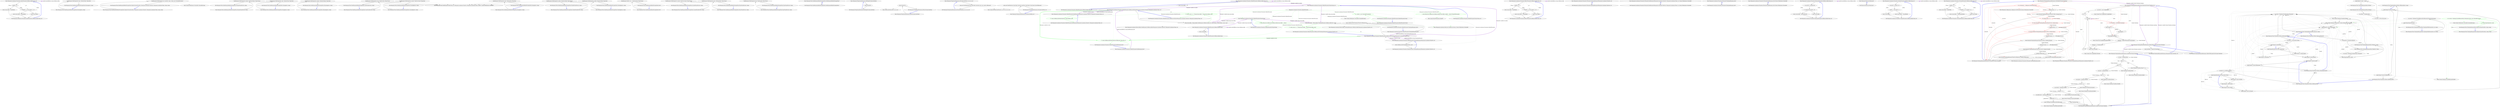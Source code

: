 digraph  {
n0 [cluster="Humanizer.Localisation.Formatters.ArabicFormatter.GetResourceKey(string, int)", label="Entry Humanizer.Localisation.Formatters.ArabicFormatter.GetResourceKey(string, int)", span="7-7"];
n1 [cluster="Humanizer.Localisation.Formatters.ArabicFormatter.GetResourceKey(string, int)", label="number == 2", span="10-10"];
n2 [cluster="Humanizer.Localisation.Formatters.ArabicFormatter.GetResourceKey(string, int)", label="return resourceKey + DualPostfix;", span="11-11"];
n3 [cluster="Humanizer.Localisation.Formatters.ArabicFormatter.GetResourceKey(string, int)", label="number >= 3 && number <= 10", span="14-14"];
n4 [cluster="Humanizer.Localisation.Formatters.ArabicFormatter.GetResourceKey(string, int)", label="return resourceKey + PluralPostfix;", span="15-15"];
n5 [cluster="Humanizer.Localisation.Formatters.ArabicFormatter.GetResourceKey(string, int)", label="return resourceKey;", span="17-17"];
n6 [cluster="Humanizer.Localisation.Formatters.ArabicFormatter.GetResourceKey(string, int)", label="Exit Humanizer.Localisation.Formatters.ArabicFormatter.GetResourceKey(string, int)", span="7-7"];
m1_5 [cluster="Humanizer.Tests.DateHumanize.Verify(string, int, Humanizer.Localisation.TimeUnit, Humanizer.Localisation.Tense, double?, System.Globalization.CultureInfo)", file="DateHumanizeDefaultStrategyTests.cs", label="Entry Humanizer.Tests.DateHumanize.Verify(string, int, Humanizer.Localisation.TimeUnit, Humanizer.Localisation.Tense, double?, System.Globalization.CultureInfo)", span="30-30"];
m1_0 [cluster="Humanizer.Tests.DateHumanizeDefaultStrategyTests.DateHumanizeDefaultStrategyTests()", file="DateHumanizeDefaultStrategyTests.cs", label="Entry Humanizer.Tests.DateHumanizeDefaultStrategyTests.DateHumanizeDefaultStrategyTests()", span="9-9"];
m1_1 [cluster="Humanizer.Tests.DateHumanizeDefaultStrategyTests.DateHumanizeDefaultStrategyTests()", file="DateHumanizeDefaultStrategyTests.cs", label="Exit Humanizer.Tests.DateHumanizeDefaultStrategyTests.DateHumanizeDefaultStrategyTests()", span="9-9"];
m1_15 [cluster="Humanizer.Tests.DateHumanizeDefaultStrategyTests.HoursAgo(int, string)", file="DateHumanizeDefaultStrategyTests.cs", label="Entry Humanizer.Tests.DateHumanizeDefaultStrategyTests.HoursAgo(int, string)", span="65-65"];
m1_16 [cluster="Humanizer.Tests.DateHumanizeDefaultStrategyTests.HoursAgo(int, string)", file="DateHumanizeDefaultStrategyTests.cs", label="DateHumanize.Verify(expected, hours, TimeUnit.Hour, Tense.Past)", span="67-67"];
m1_17 [cluster="Humanizer.Tests.DateHumanizeDefaultStrategyTests.HoursAgo(int, string)", file="DateHumanizeDefaultStrategyTests.cs", label="Exit Humanizer.Tests.DateHumanizeDefaultStrategyTests.HoursAgo(int, string)", span="65-65"];
m1_42 [cluster="Humanizer.Tests.DateHumanizeDefaultStrategyTests.ExplicitCultureIsUsed(int, Humanizer.Localisation.TimeUnit, Humanizer.Localisation.Tense, string, string)", file="DateHumanizeDefaultStrategyTests.cs", label="Entry Humanizer.Tests.DateHumanizeDefaultStrategyTests.ExplicitCultureIsUsed(int, Humanizer.Localisation.TimeUnit, Humanizer.Localisation.Tense, string, string)", span="146-146"];
m1_43 [cluster="Humanizer.Tests.DateHumanizeDefaultStrategyTests.ExplicitCultureIsUsed(int, Humanizer.Localisation.TimeUnit, Humanizer.Localisation.Tense, string, string)", file="DateHumanizeDefaultStrategyTests.cs", label="DateHumanize.Verify(expected, unit, timeUnit, tense, culture: new CultureInfo(culture))", span="148-148"];
m1_44 [cluster="Humanizer.Tests.DateHumanizeDefaultStrategyTests.ExplicitCultureIsUsed(int, Humanizer.Localisation.TimeUnit, Humanizer.Localisation.Tense, string, string)", file="DateHumanizeDefaultStrategyTests.cs", label="Exit Humanizer.Tests.DateHumanizeDefaultStrategyTests.ExplicitCultureIsUsed(int, Humanizer.Localisation.TimeUnit, Humanizer.Localisation.Tense, string, string)", span="146-146"];
m1_12 [cluster="Humanizer.Tests.DateHumanizeDefaultStrategyTests.MinutesFromNow(int, string)", file="DateHumanizeDefaultStrategyTests.cs", label="Entry Humanizer.Tests.DateHumanizeDefaultStrategyTests.MinutesFromNow(int, string)", span="55-55"];
m1_13 [cluster="Humanizer.Tests.DateHumanizeDefaultStrategyTests.MinutesFromNow(int, string)", file="DateHumanizeDefaultStrategyTests.cs", label="DateHumanize.Verify(expected, minutes, TimeUnit.Minute, Tense.Future)", span="57-57"];
m1_14 [cluster="Humanizer.Tests.DateHumanizeDefaultStrategyTests.MinutesFromNow(int, string)", file="DateHumanizeDefaultStrategyTests.cs", label="Exit Humanizer.Tests.DateHumanizeDefaultStrategyTests.MinutesFromNow(int, string)", span="55-55"];
m1_33 [cluster="Humanizer.Tests.DateHumanizeDefaultStrategyTests.YearsAgo(int, string)", file="DateHumanizeDefaultStrategyTests.cs", label="Entry Humanizer.Tests.DateHumanizeDefaultStrategyTests.YearsAgo(int, string)", span="123-123"];
m1_34 [cluster="Humanizer.Tests.DateHumanizeDefaultStrategyTests.YearsAgo(int, string)", file="DateHumanizeDefaultStrategyTests.cs", label="DateHumanize.Verify(expected, years, TimeUnit.Year, Tense.Past)", span="125-125"];
m1_35 [cluster="Humanizer.Tests.DateHumanizeDefaultStrategyTests.YearsAgo(int, string)", file="DateHumanizeDefaultStrategyTests.cs", label="Exit Humanizer.Tests.DateHumanizeDefaultStrategyTests.YearsAgo(int, string)", span="123-123"];
m1_9 [cluster="Humanizer.Tests.DateHumanizeDefaultStrategyTests.MinutesAgo(int, string)", file="DateHumanizeDefaultStrategyTests.cs", label="Entry Humanizer.Tests.DateHumanizeDefaultStrategyTests.MinutesAgo(int, string)", span="43-43"];
m1_10 [cluster="Humanizer.Tests.DateHumanizeDefaultStrategyTests.MinutesAgo(int, string)", file="DateHumanizeDefaultStrategyTests.cs", label="DateHumanize.Verify(expected, minutes, TimeUnit.Minute, Tense.Past)", span="45-45"];
m1_11 [cluster="Humanizer.Tests.DateHumanizeDefaultStrategyTests.MinutesAgo(int, string)", file="DateHumanizeDefaultStrategyTests.cs", label="Exit Humanizer.Tests.DateHumanizeDefaultStrategyTests.MinutesAgo(int, string)", span="43-43"];
m1_36 [cluster="Humanizer.Tests.DateHumanizeDefaultStrategyTests.YearsFromNow(int, string)", file="DateHumanizeDefaultStrategyTests.cs", label="Entry Humanizer.Tests.DateHumanizeDefaultStrategyTests.YearsFromNow(int, string)", span="131-131"];
m1_37 [cluster="Humanizer.Tests.DateHumanizeDefaultStrategyTests.YearsFromNow(int, string)", file="DateHumanizeDefaultStrategyTests.cs", label="DateHumanize.Verify(expected, years, TimeUnit.Year, Tense.Future)", span="133-133"];
m1_38 [cluster="Humanizer.Tests.DateHumanizeDefaultStrategyTests.YearsFromNow(int, string)", file="DateHumanizeDefaultStrategyTests.cs", label="Exit Humanizer.Tests.DateHumanizeDefaultStrategyTests.YearsFromNow(int, string)", span="131-131"];
m1_2 [cluster="Humanizer.Tests.DateHumanizeDefaultStrategyTests.SecondsAgo(int, string)", file="DateHumanizeDefaultStrategyTests.cs", label="Entry Humanizer.Tests.DateHumanizeDefaultStrategyTests.SecondsAgo(int, string)", span="19-19"];
m1_3 [cluster="Humanizer.Tests.DateHumanizeDefaultStrategyTests.SecondsAgo(int, string)", file="DateHumanizeDefaultStrategyTests.cs", label="DateHumanize.Verify(expected, seconds, TimeUnit.Second, Tense.Past)", span="21-21"];
m1_4 [cluster="Humanizer.Tests.DateHumanizeDefaultStrategyTests.SecondsAgo(int, string)", file="DateHumanizeDefaultStrategyTests.cs", label="Exit Humanizer.Tests.DateHumanizeDefaultStrategyTests.SecondsAgo(int, string)", span="19-19"];
m1_21 [cluster="Humanizer.Tests.DateHumanizeDefaultStrategyTests.DaysAgo(int, string)", file="DateHumanizeDefaultStrategyTests.cs", label="Entry Humanizer.Tests.DateHumanizeDefaultStrategyTests.DaysAgo(int, string)", span="85-85"];
m1_22 [cluster="Humanizer.Tests.DateHumanizeDefaultStrategyTests.DaysAgo(int, string)", file="DateHumanizeDefaultStrategyTests.cs", label="DateHumanize.Verify(expected, days, TimeUnit.Day, Tense.Past)", span="87-87"];
m1_23 [cluster="Humanizer.Tests.DateHumanizeDefaultStrategyTests.DaysAgo(int, string)", file="DateHumanizeDefaultStrategyTests.cs", label="Exit Humanizer.Tests.DateHumanizeDefaultStrategyTests.DaysAgo(int, string)", span="85-85"];
m1_30 [cluster="Humanizer.Tests.DateHumanizeDefaultStrategyTests.MonthsFromNow(int, string)", file="DateHumanizeDefaultStrategyTests.cs", label="Entry Humanizer.Tests.DateHumanizeDefaultStrategyTests.MonthsFromNow(int, string)", span="115-115"];
m1_31 [cluster="Humanizer.Tests.DateHumanizeDefaultStrategyTests.MonthsFromNow(int, string)", file="DateHumanizeDefaultStrategyTests.cs", label="DateHumanize.Verify(expected, months, TimeUnit.Month, Tense.Future)", span="117-117"];
m1_32 [cluster="Humanizer.Tests.DateHumanizeDefaultStrategyTests.MonthsFromNow(int, string)", file="DateHumanizeDefaultStrategyTests.cs", label="Exit Humanizer.Tests.DateHumanizeDefaultStrategyTests.MonthsFromNow(int, string)", span="115-115"];
m1_27 [cluster="Humanizer.Tests.DateHumanizeDefaultStrategyTests.MonthsAgo(int, string)", file="DateHumanizeDefaultStrategyTests.cs", label="Entry Humanizer.Tests.DateHumanizeDefaultStrategyTests.MonthsAgo(int, string)", span="105-105"];
m1_28 [cluster="Humanizer.Tests.DateHumanizeDefaultStrategyTests.MonthsAgo(int, string)", file="DateHumanizeDefaultStrategyTests.cs", label="DateHumanize.Verify(expected, months, TimeUnit.Month, Tense.Past)", span="107-107"];
m1_29 [cluster="Humanizer.Tests.DateHumanizeDefaultStrategyTests.MonthsAgo(int, string)", file="DateHumanizeDefaultStrategyTests.cs", label="Exit Humanizer.Tests.DateHumanizeDefaultStrategyTests.MonthsAgo(int, string)", span="105-105"];
m1_39 [cluster="Humanizer.Tests.DateHumanizeDefaultStrategyTests.Now()", file="DateHumanizeDefaultStrategyTests.cs", label="Entry Humanizer.Tests.DateHumanizeDefaultStrategyTests.Now()", span="137-137"];
m1_40 [cluster="Humanizer.Tests.DateHumanizeDefaultStrategyTests.Now()", file="DateHumanizeDefaultStrategyTests.cs", label="DateHumanize.Verify(''now'', 0, TimeUnit.Year, Tense.Future)", span="139-139"];
m1_41 [cluster="Humanizer.Tests.DateHumanizeDefaultStrategyTests.Now()", file="DateHumanizeDefaultStrategyTests.cs", label="Exit Humanizer.Tests.DateHumanizeDefaultStrategyTests.Now()", span="137-137"];
m1_6 [cluster="Humanizer.Tests.DateHumanizeDefaultStrategyTests.SecondsFromNow(int, string)", file="DateHumanizeDefaultStrategyTests.cs", label="Entry Humanizer.Tests.DateHumanizeDefaultStrategyTests.SecondsFromNow(int, string)", span="29-29"];
m1_7 [cluster="Humanizer.Tests.DateHumanizeDefaultStrategyTests.SecondsFromNow(int, string)", file="DateHumanizeDefaultStrategyTests.cs", label="DateHumanize.Verify(expected, seconds, TimeUnit.Second, Tense.Future)", span="31-31"];
m1_8 [cluster="Humanizer.Tests.DateHumanizeDefaultStrategyTests.SecondsFromNow(int, string)", file="DateHumanizeDefaultStrategyTests.cs", label="Exit Humanizer.Tests.DateHumanizeDefaultStrategyTests.SecondsFromNow(int, string)", span="29-29"];
m1_18 [cluster="Humanizer.Tests.DateHumanizeDefaultStrategyTests.HoursFromNow(int, string)", file="DateHumanizeDefaultStrategyTests.cs", label="Entry Humanizer.Tests.DateHumanizeDefaultStrategyTests.HoursFromNow(int, string)", span="75-75"];
m1_19 [cluster="Humanizer.Tests.DateHumanizeDefaultStrategyTests.HoursFromNow(int, string)", file="DateHumanizeDefaultStrategyTests.cs", label="DateHumanize.Verify(expected, hours, TimeUnit.Hour, Tense.Future)", span="77-77"];
m1_20 [cluster="Humanizer.Tests.DateHumanizeDefaultStrategyTests.HoursFromNow(int, string)", file="DateHumanizeDefaultStrategyTests.cs", label="Exit Humanizer.Tests.DateHumanizeDefaultStrategyTests.HoursFromNow(int, string)", span="75-75"];
m1_45 [cluster="System.Globalization.CultureInfo.CultureInfo(string)", file="DateHumanizeDefaultStrategyTests.cs", label="Entry System.Globalization.CultureInfo.CultureInfo(string)", span="0-0"];
m1_24 [cluster="Humanizer.Tests.DateHumanizeDefaultStrategyTests.DaysFromNow(int, string)", file="DateHumanizeDefaultStrategyTests.cs", label="Entry Humanizer.Tests.DateHumanizeDefaultStrategyTests.DaysFromNow(int, string)", span="95-95"];
m1_25 [cluster="Humanizer.Tests.DateHumanizeDefaultStrategyTests.DaysFromNow(int, string)", file="DateHumanizeDefaultStrategyTests.cs", label="DateHumanize.Verify(expected, days, TimeUnit.Day, Tense.Future)", span="97-97"];
m1_26 [cluster="Humanizer.Tests.DateHumanizeDefaultStrategyTests.DaysFromNow(int, string)", file="DateHumanizeDefaultStrategyTests.cs", label="Exit Humanizer.Tests.DateHumanizeDefaultStrategyTests.DaysFromNow(int, string)", span="95-95"];
m2_4 [cluster="Humanizer.PrepositionsExtensions.AtMidnight(System.DateTime)", file="DefaultDateTimeHumanizeStrategy.cs", label="Entry Humanizer.PrepositionsExtensions.AtMidnight(System.DateTime)", span="15-15"];
m2_5 [cluster="Humanizer.PrepositionsExtensions.AtMidnight(System.DateTime)", file="DefaultDateTimeHumanizeStrategy.cs", label="return date.At(0);", span="17-17"];
m2_6 [cluster="Humanizer.PrepositionsExtensions.AtMidnight(System.DateTime)", file="DefaultDateTimeHumanizeStrategy.cs", label="Exit Humanizer.PrepositionsExtensions.AtMidnight(System.DateTime)", span="15-15"];
m2_8 [cluster="Humanizer.PrepositionsExtensions.AtNoon(System.DateTime)", file="DefaultDateTimeHumanizeStrategy.cs", label="Entry Humanizer.PrepositionsExtensions.AtNoon(System.DateTime)", span="25-25"];
m2_9 [cluster="Humanizer.PrepositionsExtensions.AtNoon(System.DateTime)", file="DefaultDateTimeHumanizeStrategy.cs", label="return date.At(12);", span="27-27"];
m2_10 [cluster="Humanizer.PrepositionsExtensions.AtNoon(System.DateTime)", file="DefaultDateTimeHumanizeStrategy.cs", label="Exit Humanizer.PrepositionsExtensions.AtNoon(System.DateTime)", span="25-25"];
m2_7 [cluster="System.DateTime.At(int, int, int, int)", file="DefaultDateTimeHumanizeStrategy.cs", label="Entry System.DateTime.At(int, int, int, int)", span="5-5"];
m2_0 [cluster="Humanizer.PrepositionsExtensions.At(System.DateTime, int, int, int, int)", file="DefaultDateTimeHumanizeStrategy.cs", label="Entry Humanizer.PrepositionsExtensions.At(System.DateTime, int, int, int, int)", span="5-5"];
m2_1 [cluster="Humanizer.PrepositionsExtensions.At(System.DateTime, int, int, int, int)", file="DefaultDateTimeHumanizeStrategy.cs", label="return new DateTime(date.Year, date.Month, date.Day, hour, min, second, millisecond);", span="7-7"];
m2_2 [cluster="Humanizer.PrepositionsExtensions.At(System.DateTime, int, int, int, int)", file="DefaultDateTimeHumanizeStrategy.cs", label="Exit Humanizer.PrepositionsExtensions.At(System.DateTime, int, int, int, int)", span="5-5"];
m2_11 [cluster="Humanizer.PrepositionsExtensions.In(System.DateTime, int)", file="DefaultDateTimeHumanizeStrategy.cs", label="Entry Humanizer.PrepositionsExtensions.In(System.DateTime, int)", span="36-36"];
m2_12 [cluster="Humanizer.PrepositionsExtensions.In(System.DateTime, int)", file="DefaultDateTimeHumanizeStrategy.cs", label="return new DateTime(year, date.Month, date.Day, date.Hour, date.Minute, date.Second, date.Millisecond);", span="38-38"];
m2_13 [cluster="Humanizer.PrepositionsExtensions.In(System.DateTime, int)", file="DefaultDateTimeHumanizeStrategy.cs", label="Exit Humanizer.PrepositionsExtensions.In(System.DateTime, int)", span="36-36"];
m2_3 [cluster="System.DateTime.DateTime(int, int, int, int, int, int, int)", file="DefaultDateTimeHumanizeStrategy.cs", label="Entry System.DateTime.DateTime(int, int, int, int, int, int, int)", span="0-0"];
m3_34 [cluster="Humanizer.Localisation.Formatters.DefaultFormatter.GetResourceKey(string, int)", file="DefaultFormatter.cs", label="Entry Humanizer.Localisation.Formatters.DefaultFormatter.GetResourceKey(string, int)", span="100-100"];
m3_36 [cluster="Humanizer.Localisation.Formatters.DefaultFormatter.GetResourceKey(string, int)", file="DefaultFormatter.cs", label="return resourceKey;", span="102-102"];
m3_37 [cluster="Humanizer.Localisation.Formatters.DefaultFormatter.GetResourceKey(string, int)", file="DefaultFormatter.cs", label="Exit Humanizer.Localisation.Formatters.DefaultFormatter.GetResourceKey(string, int)", span="100-100"];
m3_0 [cluster="Humanizer.Localisation.Formatters.DefaultFormatter.DefaultFormatter(string)", file="DefaultFormatter.cs", label="Entry Humanizer.Localisation.Formatters.DefaultFormatter.DefaultFormatter(string)", span="15-15"];
m3_1 [cluster="Humanizer.Localisation.Formatters.DefaultFormatter.DefaultFormatter(string)", color=green, community=0, file="DefaultFormatter.cs", label="23: _culture = new CultureInfo(localeCode)", span="17-17"];
m3_2 [cluster="Humanizer.Localisation.Formatters.DefaultFormatter.DefaultFormatter(string)", file="DefaultFormatter.cs", label="Exit Humanizer.Localisation.Formatters.DefaultFormatter.DefaultFormatter(string)", span="15-15"];
m3_7 [cluster="Humanizer.Localisation.Formatters.DefaultFormatter.GetResourceForDate(Humanizer.Localisation.TimeUnit, Humanizer.Localisation.Tense, int)", file="DefaultFormatter.cs", label="Entry Humanizer.Localisation.Formatters.DefaultFormatter.GetResourceForDate(Humanizer.Localisation.TimeUnit, Humanizer.Localisation.Tense, int)", span="61-61"];
m3_19 [cluster="Humanizer.Localisation.Formatters.DefaultFormatter.GetResourceForDate(Humanizer.Localisation.TimeUnit, Humanizer.Localisation.Tense, int)", color=green, community=0, file="DefaultFormatter.cs", label="12: return count == 1 ? Format(resourceKey) : Format(resourceKey, count);", span="64-64"];
m3_18 [cluster="Humanizer.Localisation.Formatters.DefaultFormatter.GetResourceForDate(Humanizer.Localisation.TimeUnit, Humanizer.Localisation.Tense, int)", file="DefaultFormatter.cs", label="string resourceKey = ResourceKeys.DateHumanize.GetResourceKey(unit, timeUnitTense: timeUnitTense, count: count)", span="63-63"];
m3_20 [cluster="Humanizer.Localisation.Formatters.DefaultFormatter.GetResourceForDate(Humanizer.Localisation.TimeUnit, Humanizer.Localisation.Tense, int)", file="DefaultFormatter.cs", label="Exit Humanizer.Localisation.Formatters.DefaultFormatter.GetResourceForDate(Humanizer.Localisation.TimeUnit, Humanizer.Localisation.Tense, int)", span="61-61"];
m3_8 [cluster="Humanizer.Localisation.Formatters.DefaultFormatter.DateHumanize(Humanizer.Localisation.TimeUnit, Humanizer.Localisation.Tense, int)", file="DefaultFormatter.cs", label="Entry Humanizer.Localisation.Formatters.DefaultFormatter.DateHumanize(Humanizer.Localisation.TimeUnit, Humanizer.Localisation.Tense, int)", span="36-36"];
m3_9 [cluster="Humanizer.Localisation.Formatters.DefaultFormatter.DateHumanize(Humanizer.Localisation.TimeUnit, Humanizer.Localisation.Tense, int)", color=green, community=0, file="DefaultFormatter.cs", label="17: return GetResourceForDate(timeUnit, timeUnitTense, unit);", span="38-38"];
m3_10 [cluster="Humanizer.Localisation.Formatters.DefaultFormatter.DateHumanize(Humanizer.Localisation.TimeUnit, Humanizer.Localisation.Tense, int)", file="DefaultFormatter.cs", label="Exit Humanizer.Localisation.Formatters.DefaultFormatter.DateHumanize(Humanizer.Localisation.TimeUnit, Humanizer.Localisation.Tense, int)", span="36-36"];
m3_21 [cluster="Humanizer.Localisation.ResourceKeys.DateHumanize.GetResourceKey(Humanizer.Localisation.TimeUnit, Humanizer.Localisation.Tense, int)", file="DefaultFormatter.cs", label="Entry Humanizer.Localisation.ResourceKeys.DateHumanize.GetResourceKey(Humanizer.Localisation.TimeUnit, Humanizer.Localisation.Tense, int)", span="30-30"];
m3_15 [cluster="Humanizer.Localisation.Formatters.DefaultFormatter.TimeSpanHumanize(Humanizer.Localisation.TimeUnit, int)", file="DefaultFormatter.cs", label="Entry Humanizer.Localisation.Formatters.DefaultFormatter.TimeSpanHumanize(Humanizer.Localisation.TimeUnit, int)", span="56-56"];
m3_16 [cluster="Humanizer.Localisation.Formatters.DefaultFormatter.TimeSpanHumanize(Humanizer.Localisation.TimeUnit, int)", file="DefaultFormatter.cs", label="return GetResourceForTimeSpan(timeUnit, unit);", span="58-58"];
m3_17 [cluster="Humanizer.Localisation.Formatters.DefaultFormatter.TimeSpanHumanize(Humanizer.Localisation.TimeUnit, int)", file="DefaultFormatter.cs", label="Exit Humanizer.Localisation.Formatters.DefaultFormatter.TimeSpanHumanize(Humanizer.Localisation.TimeUnit, int)", span="56-56"];
m3_23 [cluster="Humanizer.Localisation.Formatters.DefaultFormatter.Format(string, int)", file="DefaultFormatter.cs", label="Entry Humanizer.Localisation.Formatters.DefaultFormatter.Format(string, int)", span="89-89"];
m3_32 [cluster="Humanizer.Localisation.Formatters.DefaultFormatter.Format(string, int)", color=green, community=0, file="DefaultFormatter.cs", label="1: return Resources.GetResource(GetResourceKey(resourceKey, number), _culture).FormatWith(number);", span="91-91"];
m3_33 [cluster="Humanizer.Localisation.Formatters.DefaultFormatter.Format(string, int)", file="DefaultFormatter.cs", label="Exit Humanizer.Localisation.Formatters.DefaultFormatter.Format(string, int)", span="89-89"];
m3_14 [cluster="Humanizer.Localisation.Formatters.DefaultFormatter.GetResourceForTimeSpan(Humanizer.Localisation.TimeUnit, int)", file="DefaultFormatter.cs", label="Entry Humanizer.Localisation.Formatters.DefaultFormatter.GetResourceForTimeSpan(Humanizer.Localisation.TimeUnit, int)", span="67-67"];
m3_25 [cluster="Humanizer.Localisation.Formatters.DefaultFormatter.GetResourceForTimeSpan(Humanizer.Localisation.TimeUnit, int)", color=green, community=0, file="DefaultFormatter.cs", label="17: return count == 1 ? Format(resourceKey) : Format(resourceKey, count);", span="70-70"];
m3_24 [cluster="Humanizer.Localisation.Formatters.DefaultFormatter.GetResourceForTimeSpan(Humanizer.Localisation.TimeUnit, int)", file="DefaultFormatter.cs", label="string resourceKey = ResourceKeys.TimeSpanHumanize.GetResourceKey(unit, count)", span="69-69"];
m3_26 [cluster="Humanizer.Localisation.Formatters.DefaultFormatter.GetResourceForTimeSpan(Humanizer.Localisation.TimeUnit, int)", file="DefaultFormatter.cs", label="Exit Humanizer.Localisation.Formatters.DefaultFormatter.GetResourceForTimeSpan(Humanizer.Localisation.TimeUnit, int)", span="67-67"];
m3_35 [cluster="string.FormatWith(params object[])", file="DefaultFormatter.cs", label="Entry string.FormatWith(params object[])", span="15-15"];
m3_22 [cluster="Humanizer.Localisation.Formatters.DefaultFormatter.Format(string)", file="DefaultFormatter.cs", label="Entry Humanizer.Localisation.Formatters.DefaultFormatter.Format(string)", span="78-78"];
m3_28 [cluster="Humanizer.Localisation.Formatters.DefaultFormatter.Format(string)", color=green, community=0, file="DefaultFormatter.cs", label="3: return Resources.GetResource(GetResourceKey(resourceKey), _culture);", span="80-80"];
m3_29 [cluster="Humanizer.Localisation.Formatters.DefaultFormatter.Format(string)", file="DefaultFormatter.cs", label="Exit Humanizer.Localisation.Formatters.DefaultFormatter.Format(string)", span="78-78"];
m3_27 [cluster="Humanizer.Localisation.ResourceKeys.TimeSpanHumanize.GetResourceKey(Humanizer.Localisation.TimeUnit, int)", file="DefaultFormatter.cs", label="Entry Humanizer.Localisation.ResourceKeys.TimeSpanHumanize.GetResourceKey(Humanizer.Localisation.TimeUnit, int)", span="22-22"];
m3_30 [cluster="Humanizer.Localisation.Formatters.DefaultFormatter.GetResourceKey(string)", file="DefaultFormatter.cs", label="Entry Humanizer.Localisation.Formatters.DefaultFormatter.GetResourceKey(string)", span="110-110"];
m3_38 [cluster="Humanizer.Localisation.Formatters.DefaultFormatter.GetResourceKey(string)", file="DefaultFormatter.cs", label="return resourceKey;", span="112-112"];
m3_39 [cluster="Humanizer.Localisation.Formatters.DefaultFormatter.GetResourceKey(string)", file="DefaultFormatter.cs", label="Exit Humanizer.Localisation.Formatters.DefaultFormatter.GetResourceKey(string)", span="110-110"];
m3_31 [cluster="Humanizer.Localisation.Resources.GetResource(string, System.Globalization.CultureInfo)", file="DefaultFormatter.cs", label="Entry Humanizer.Localisation.Resources.GetResource(string, System.Globalization.CultureInfo)", span="18-18"];
m3_11 [cluster="Humanizer.Localisation.Formatters.DefaultFormatter.TimeSpanHumanize_Zero()", file="DefaultFormatter.cs", label="Entry Humanizer.Localisation.Formatters.DefaultFormatter.TimeSpanHumanize_Zero()", span="45-45"];
m3_12 [cluster="Humanizer.Localisation.Formatters.DefaultFormatter.TimeSpanHumanize_Zero()", file="DefaultFormatter.cs", label="return GetResourceForTimeSpan(TimeUnit.Millisecond, 0);", span="47-47"];
m3_13 [cluster="Humanizer.Localisation.Formatters.DefaultFormatter.TimeSpanHumanize_Zero()", file="DefaultFormatter.cs", label="Exit Humanizer.Localisation.Formatters.DefaultFormatter.TimeSpanHumanize_Zero()", span="45-45"];
m3_4 [cluster="Humanizer.Localisation.Formatters.DefaultFormatter.DateHumanize_Now()", file="DefaultFormatter.cs", label="Entry Humanizer.Localisation.Formatters.DefaultFormatter.DateHumanize_Now()", span="24-24"];
m3_5 [cluster="Humanizer.Localisation.Formatters.DefaultFormatter.DateHumanize_Now()", color=green, community=0, file="DefaultFormatter.cs", label="17: return GetResourceForDate(TimeUnit.Millisecond, Tense.Past, 0);", span="26-26"];
m3_6 [cluster="Humanizer.Localisation.Formatters.DefaultFormatter.DateHumanize_Now()", file="DefaultFormatter.cs", label="Exit Humanizer.Localisation.Formatters.DefaultFormatter.DateHumanize_Now()", span="24-24"];
m3_3 [cluster="System.Globalization.CultureInfo.CultureInfo(string)", file="DefaultFormatter.cs", label="Entry System.Globalization.CultureInfo.CultureInfo(string)", span="0-0"];
m3_40 [file="DefaultFormatter.cs", label="Humanizer.Localisation.Formatters.DefaultFormatter", span=""];
m4_0 [cluster="Humanizer.Localisation.Formatters.HebrewFormatter.GetResourceKey(string, int)", file="HebrewFormatter.cs", label="Entry Humanizer.Localisation.Formatters.HebrewFormatter.GetResourceKey(string, int)", span="7-7"];
m4_1 [cluster="Humanizer.Localisation.Formatters.HebrewFormatter.GetResourceKey(string, int)", file="HebrewFormatter.cs", label="number == 2", span="10-10"];
m4_2 [cluster="Humanizer.Localisation.Formatters.HebrewFormatter.GetResourceKey(string, int)", file="HebrewFormatter.cs", label="return resourceKey + DualPostfix;", span="11-11"];
m4_3 [cluster="Humanizer.Localisation.Formatters.HebrewFormatter.GetResourceKey(string, int)", file="HebrewFormatter.cs", label="number >= 3 && number <= 10", span="15-15"];
m4_4 [cluster="Humanizer.Localisation.Formatters.HebrewFormatter.GetResourceKey(string, int)", file="HebrewFormatter.cs", label="return resourceKey + PluralPostfix;", span="16-16"];
m4_5 [cluster="Humanizer.Localisation.Formatters.HebrewFormatter.GetResourceKey(string, int)", file="HebrewFormatter.cs", label="return resourceKey;", span="18-18"];
m4_6 [cluster="Humanizer.Localisation.Formatters.HebrewFormatter.GetResourceKey(string, int)", file="HebrewFormatter.cs", label="Exit Humanizer.Localisation.Formatters.HebrewFormatter.GetResourceKey(string, int)", span="7-7"];
m5_6 [cluster="Humanizer.Localisation.Formatters.IFormatter.TimeSpanHumanize(Humanizer.Localisation.TimeUnit, int)", file="IFormatter.cs", label="Entry Humanizer.Localisation.Formatters.IFormatter.TimeSpanHumanize(Humanizer.Localisation.TimeUnit, int)", span="40-40"];
m5_7 [cluster="Humanizer.Localisation.Formatters.IFormatter.TimeSpanHumanize(Humanizer.Localisation.TimeUnit, int)", file="IFormatter.cs", label="Exit Humanizer.Localisation.Formatters.IFormatter.TimeSpanHumanize(Humanizer.Localisation.TimeUnit, int)", span="40-40"];
m5_2 [cluster="Humanizer.Localisation.Formatters.IFormatter.DateHumanize(Humanizer.Localisation.TimeUnit, Humanizer.Localisation.Tense, int, System.Globalization.CultureInfo)", file="IFormatter.cs", label="Entry Humanizer.Localisation.Formatters.IFormatter.DateHumanize(Humanizer.Localisation.TimeUnit, Humanizer.Localisation.Tense, int, System.Globalization.CultureInfo)", span="26-26"];
m5_3 [cluster="Humanizer.Localisation.Formatters.IFormatter.DateHumanize(Humanizer.Localisation.TimeUnit, Humanizer.Localisation.Tense, int, System.Globalization.CultureInfo)", file="IFormatter.cs", label="Exit Humanizer.Localisation.Formatters.IFormatter.DateHumanize(Humanizer.Localisation.TimeUnit, Humanizer.Localisation.Tense, int, System.Globalization.CultureInfo)", span="26-26"];
m5_4 [cluster="Humanizer.Localisation.Formatters.IFormatter.TimeSpanHumanize_Zero()", file="IFormatter.cs", label="Entry Humanizer.Localisation.Formatters.IFormatter.TimeSpanHumanize_Zero()", span="32-32"];
m5_5 [cluster="Humanizer.Localisation.Formatters.IFormatter.TimeSpanHumanize_Zero()", file="IFormatter.cs", label="Exit Humanizer.Localisation.Formatters.IFormatter.TimeSpanHumanize_Zero()", span="32-32"];
m5_0 [cluster="Humanizer.Localisation.Formatters.IFormatter.DateHumanize_Now(System.Globalization.CultureInfo)", file="IFormatter.cs", label="Entry Humanizer.Localisation.Formatters.IFormatter.DateHumanize_Now(System.Globalization.CultureInfo)", span="16-16"];
m5_1 [cluster="Humanizer.Localisation.Formatters.IFormatter.DateHumanize_Now(System.Globalization.CultureInfo)", file="IFormatter.cs", label="Exit Humanizer.Localisation.Formatters.IFormatter.DateHumanize_Now(System.Globalization.CultureInfo)", span="16-16"];
m6_0 [cluster="Humanizer.Localisation.Formatters.RomanianFormatter.GetResourceKey(string, int)", file="RomanianFormatter.cs", label="Entry Humanizer.Localisation.Formatters.RomanianFormatter.GetResourceKey(string, int)", span="6-6"];
m6_1 [cluster="Humanizer.Localisation.Formatters.RomanianFormatter.GetResourceKey(string, int)", file="RomanianFormatter.cs", label="var mod100 = number%100", span="8-8"];
m6_3 [cluster="Humanizer.Localisation.Formatters.RomanianFormatter.GetResourceKey(string, int)", file="RomanianFormatter.cs", label="return resourceKey;", span="12-12"];
m6_4 [cluster="Humanizer.Localisation.Formatters.RomanianFormatter.GetResourceKey(string, int)", file="RomanianFormatter.cs", label="return resourceKey + Above20PostFix;", span="15-15"];
m6_2 [cluster="Humanizer.Localisation.Formatters.RomanianFormatter.GetResourceKey(string, int)", file="RomanianFormatter.cs", label="0 < mod100 && mod100 < 20", span="10-10"];
m6_5 [cluster="Humanizer.Localisation.Formatters.RomanianFormatter.GetResourceKey(string, int)", file="RomanianFormatter.cs", label="Exit Humanizer.Localisation.Formatters.RomanianFormatter.GetResourceKey(string, int)", span="6-6"];
m7_0 [cluster="Humanizer.Resources.Resources()", file="RussianFormatter.cs", label="Entry Humanizer.Resources.Resources()", span="31-31"];
m7_1 [cluster="Humanizer.Resources.Resources()", file="RussianFormatter.cs", label="Exit Humanizer.Resources.Resources()", span="31-31"];
m8_0 [cluster="Humanizer.Localisation.Formatters.SerbianFormatter.GetResourceKey(string, int)", file="SerbianFormatter.cs", label="Entry Humanizer.Localisation.Formatters.SerbianFormatter.GetResourceKey(string, int)", span="6-6"];
m8_1 [cluster="Humanizer.Localisation.Formatters.SerbianFormatter.GetResourceKey(string, int)", file="SerbianFormatter.cs", label="int mod10 = number % 10", span="8-8"];
m8_3 [cluster="Humanizer.Localisation.Formatters.SerbianFormatter.GetResourceKey(string, int)", file="SerbianFormatter.cs", label="return resourceKey + PaucalPostfix;", span="11-11"];
m8_4 [cluster="Humanizer.Localisation.Formatters.SerbianFormatter.GetResourceKey(string, int)", file="SerbianFormatter.cs", label="return resourceKey;", span="13-13"];
m8_2 [cluster="Humanizer.Localisation.Formatters.SerbianFormatter.GetResourceKey(string, int)", file="SerbianFormatter.cs", label="mod10 > 1 && mod10 < 5", span="10-10"];
m8_5 [cluster="Humanizer.Localisation.Formatters.SerbianFormatter.GetResourceKey(string, int)", file="SerbianFormatter.cs", label="Exit Humanizer.Localisation.Formatters.SerbianFormatter.GetResourceKey(string, int)", span="6-6"];
m9_0 [cluster="Humanizer.Localisation.Formatters.SlovenianFormatter.GetResourceKey(string, int)", file="SlovenianFormatter.cs", label="Entry Humanizer.Localisation.Formatters.SlovenianFormatter.GetResourceKey(string, int)", span="7-7"];
m9_1 [cluster="Humanizer.Localisation.Formatters.SlovenianFormatter.GetResourceKey(string, int)", file="SlovenianFormatter.cs", label="number == 2", span="9-9"];
m9_2 [cluster="Humanizer.Localisation.Formatters.SlovenianFormatter.GetResourceKey(string, int)", file="SlovenianFormatter.cs", label="return resourceKey + DualPostfix;", span="10-10"];
m9_3 [cluster="Humanizer.Localisation.Formatters.SlovenianFormatter.GetResourceKey(string, int)", file="SlovenianFormatter.cs", label="number == 3 || number == 4", span="13-13"];
m9_4 [cluster="Humanizer.Localisation.Formatters.SlovenianFormatter.GetResourceKey(string, int)", file="SlovenianFormatter.cs", label="return resourceKey + TrialQuadralPostfix;", span="14-14"];
m9_5 [cluster="Humanizer.Localisation.Formatters.SlovenianFormatter.GetResourceKey(string, int)", file="SlovenianFormatter.cs", label="return resourceKey;", span="16-16"];
m9_6 [cluster="Humanizer.Localisation.Formatters.SlovenianFormatter.GetResourceKey(string, int)", file="SlovenianFormatter.cs", label="Exit Humanizer.Localisation.Formatters.SlovenianFormatter.GetResourceKey(string, int)", span="7-7"];
m10_14 [cluster="Humanizer.TimeSpanHumanizeExtensions.GetTimePart(System.TimeSpan)", file="TimeSpanHumanizeExtensions.cs", label="Entry Humanizer.TimeSpanHumanizeExtensions.GetTimePart(System.TimeSpan)", span="38-38"];
m10_18 [cluster="Humanizer.TimeSpanHumanizeExtensions.GetTimePart(System.TimeSpan)", color=red, community=0, file="TimeSpanHumanizeExtensions.cs", label="20: var formatter = Configurator.GetFormatter(null)", span="40-40"];
m10_19 [cluster="Humanizer.TimeSpanHumanizeExtensions.GetTimePart(System.TimeSpan)", file="TimeSpanHumanizeExtensions.cs", label="timespan.Days >= 7", span="41-41"];
m10_20 [cluster="Humanizer.TimeSpanHumanizeExtensions.GetTimePart(System.TimeSpan)", file="TimeSpanHumanizeExtensions.cs", label="return formatter.TimeSpanHumanize(TimeUnit.Week, timespan.Days/7);", span="42-42"];
m10_22 [cluster="Humanizer.TimeSpanHumanizeExtensions.GetTimePart(System.TimeSpan)", color=red, community=0, file="TimeSpanHumanizeExtensions.cs", label="20: return formatter.TimeSpanHumanize(TimeUnit.Day, timespan.Days);", span="45-45"];
m10_24 [cluster="Humanizer.TimeSpanHumanizeExtensions.GetTimePart(System.TimeSpan)", color=red, community=0, file="TimeSpanHumanizeExtensions.cs", label="20: return formatter.TimeSpanHumanize(TimeUnit.Hour, timespan.Hours);", span="48-48"];
m10_26 [cluster="Humanizer.TimeSpanHumanizeExtensions.GetTimePart(System.TimeSpan)", file="TimeSpanHumanizeExtensions.cs", label="return formatter.TimeSpanHumanize(TimeUnit.Minute, timespan.Minutes);", span="51-51"];
m10_28 [cluster="Humanizer.TimeSpanHumanizeExtensions.GetTimePart(System.TimeSpan)", file="TimeSpanHumanizeExtensions.cs", label="return formatter.TimeSpanHumanize(TimeUnit.Second, timespan.Seconds);", span="54-54"];
m10_30 [cluster="Humanizer.TimeSpanHumanizeExtensions.GetTimePart(System.TimeSpan)", file="TimeSpanHumanizeExtensions.cs", label="return formatter.TimeSpanHumanize(TimeUnit.Millisecond, timespan.Milliseconds);", span="57-57"];
m10_31 [cluster="Humanizer.TimeSpanHumanizeExtensions.GetTimePart(System.TimeSpan)", file="TimeSpanHumanizeExtensions.cs", label="return formatter.TimeSpanHumanize_Zero();", span="59-59"];
m10_21 [cluster="Humanizer.TimeSpanHumanizeExtensions.GetTimePart(System.TimeSpan)", color=red, community=0, file="TimeSpanHumanizeExtensions.cs", label="16: timespan.Days >= 1", span="44-44"];
m10_23 [cluster="Humanizer.TimeSpanHumanizeExtensions.GetTimePart(System.TimeSpan)", file="TimeSpanHumanizeExtensions.cs", label="timespan.Hours >= 1", span="47-47"];
m10_25 [cluster="Humanizer.TimeSpanHumanizeExtensions.GetTimePart(System.TimeSpan)", file="TimeSpanHumanizeExtensions.cs", label="timespan.Minutes >= 1", span="50-50"];
m10_27 [cluster="Humanizer.TimeSpanHumanizeExtensions.GetTimePart(System.TimeSpan)", file="TimeSpanHumanizeExtensions.cs", label="timespan.Seconds >= 1", span="53-53"];
m10_29 [cluster="Humanizer.TimeSpanHumanizeExtensions.GetTimePart(System.TimeSpan)", file="TimeSpanHumanizeExtensions.cs", label="timespan.Milliseconds >= 1", span="56-56"];
m10_32 [cluster="Humanizer.TimeSpanHumanizeExtensions.GetTimePart(System.TimeSpan)", file="TimeSpanHumanizeExtensions.cs", label="Exit Humanizer.TimeSpanHumanizeExtensions.GetTimePart(System.TimeSpan)", span="38-38"];
m10_13 [cluster="System.Text.StringBuilder.StringBuilder()", file="TimeSpanHumanizeExtensions.cs", label="Entry System.Text.StringBuilder.StringBuilder()", span="0-0"];
m10_38 [cluster="Humanizer.TimeSpanHumanizeExtensions.LargestUnit(System.TimeSpan)", file="TimeSpanHumanizeExtensions.cs", label="Entry Humanizer.TimeSpanHumanizeExtensions.LargestUnit(System.TimeSpan)", span="67-67"];
m10_39 [cluster="Humanizer.TimeSpanHumanizeExtensions.LargestUnit(System.TimeSpan)", file="TimeSpanHumanizeExtensions.cs", label="var days = timeSpan.Days", span="69-69"];
m10_40 [cluster="Humanizer.TimeSpanHumanizeExtensions.LargestUnit(System.TimeSpan)", file="TimeSpanHumanizeExtensions.cs", label="days >= 7", span="70-70"];
m10_41 [cluster="Humanizer.TimeSpanHumanizeExtensions.LargestUnit(System.TimeSpan)", file="TimeSpanHumanizeExtensions.cs", label="return TimeSpan.FromDays((days/7) * 7);", span="71-71"];
m10_42 [cluster="Humanizer.TimeSpanHumanizeExtensions.LargestUnit(System.TimeSpan)", file="TimeSpanHumanizeExtensions.cs", label="days >= 1", span="72-72"];
m10_43 [cluster="Humanizer.TimeSpanHumanizeExtensions.LargestUnit(System.TimeSpan)", file="TimeSpanHumanizeExtensions.cs", label="return TimeSpan.FromDays(days);", span="73-73"];
m10_44 [cluster="Humanizer.TimeSpanHumanizeExtensions.LargestUnit(System.TimeSpan)", file="TimeSpanHumanizeExtensions.cs", label="var hours = timeSpan.Hours", span="75-75"];
m10_45 [cluster="Humanizer.TimeSpanHumanizeExtensions.LargestUnit(System.TimeSpan)", file="TimeSpanHumanizeExtensions.cs", label="hours >= 1", span="76-76"];
m10_46 [cluster="Humanizer.TimeSpanHumanizeExtensions.LargestUnit(System.TimeSpan)", file="TimeSpanHumanizeExtensions.cs", label="return TimeSpan.FromHours(hours);", span="77-77"];
m10_47 [cluster="Humanizer.TimeSpanHumanizeExtensions.LargestUnit(System.TimeSpan)", file="TimeSpanHumanizeExtensions.cs", label="var minutes = timeSpan.Minutes", span="79-79"];
m10_48 [cluster="Humanizer.TimeSpanHumanizeExtensions.LargestUnit(System.TimeSpan)", file="TimeSpanHumanizeExtensions.cs", label="minutes >= 1", span="80-80"];
m10_49 [cluster="Humanizer.TimeSpanHumanizeExtensions.LargestUnit(System.TimeSpan)", file="TimeSpanHumanizeExtensions.cs", label="return TimeSpan.FromMinutes(minutes);", span="81-81"];
m10_50 [cluster="Humanizer.TimeSpanHumanizeExtensions.LargestUnit(System.TimeSpan)", file="TimeSpanHumanizeExtensions.cs", label="var seconds = timeSpan.Seconds", span="83-83"];
m10_51 [cluster="Humanizer.TimeSpanHumanizeExtensions.LargestUnit(System.TimeSpan)", file="TimeSpanHumanizeExtensions.cs", label="seconds >= 1", span="84-84"];
m10_52 [cluster="Humanizer.TimeSpanHumanizeExtensions.LargestUnit(System.TimeSpan)", file="TimeSpanHumanizeExtensions.cs", label="return TimeSpan.FromSeconds(seconds);", span="85-85"];
m10_53 [cluster="Humanizer.TimeSpanHumanizeExtensions.LargestUnit(System.TimeSpan)", file="TimeSpanHumanizeExtensions.cs", label="var milliseconds = timeSpan.Milliseconds", span="87-87"];
m10_54 [cluster="Humanizer.TimeSpanHumanizeExtensions.LargestUnit(System.TimeSpan)", file="TimeSpanHumanizeExtensions.cs", label="milliseconds >= 1", span="88-88"];
m10_55 [cluster="Humanizer.TimeSpanHumanizeExtensions.LargestUnit(System.TimeSpan)", file="TimeSpanHumanizeExtensions.cs", label="return TimeSpan.FromMilliseconds(milliseconds);", span="89-89"];
m10_56 [cluster="Humanizer.TimeSpanHumanizeExtensions.LargestUnit(System.TimeSpan)", file="TimeSpanHumanizeExtensions.cs", label="return TimeSpan.Zero;", span="91-91"];
m10_57 [cluster="Humanizer.TimeSpanHumanizeExtensions.LargestUnit(System.TimeSpan)", file="TimeSpanHumanizeExtensions.cs", label="Exit Humanizer.TimeSpanHumanizeExtensions.LargestUnit(System.TimeSpan)", span="67-67"];
m10_60 [cluster="System.TimeSpan.FromMinutes(double)", file="TimeSpanHumanizeExtensions.cs", label="Entry System.TimeSpan.FromMinutes(double)", span="0-0"];
m10_17 [cluster="System.Text.StringBuilder.ToString()", file="TimeSpanHumanizeExtensions.cs", label="Entry System.Text.StringBuilder.ToString()", span="0-0"];
m10_35 [cluster="Humanizer.Localisation.Formatters.IFormatter.TimeSpanHumanize_Zero()", file="TimeSpanHumanizeExtensions.cs", label="Entry Humanizer.Localisation.Formatters.IFormatter.TimeSpanHumanize_Zero()", span="32-32"];
m10_15 [cluster="System.Text.StringBuilder.Append(string)", file="TimeSpanHumanizeExtensions.cs", label="Entry System.Text.StringBuilder.Append(string)", span="0-0"];
m10_61 [cluster="System.TimeSpan.FromSeconds(double)", file="TimeSpanHumanizeExtensions.cs", label="Entry System.TimeSpan.FromSeconds(double)", span="0-0"];
m10_0 [cluster="Humanizer.TimeSpanHumanizeExtensions.Humanize(System.TimeSpan, int)", file="TimeSpanHumanizeExtensions.cs", label="Entry Humanizer.TimeSpanHumanizeExtensions.Humanize(System.TimeSpan, int)", span="18-18"];
m10_1 [cluster="Humanizer.TimeSpanHumanizeExtensions.Humanize(System.TimeSpan, int)", file="TimeSpanHumanizeExtensions.cs", label="var result = new StringBuilder()", span="20-20"];
m10_3 [cluster="Humanizer.TimeSpanHumanizeExtensions.Humanize(System.TimeSpan, int)", file="TimeSpanHumanizeExtensions.cs", label="i < precision", span="21-21"];
m10_4 [cluster="Humanizer.TimeSpanHumanizeExtensions.Humanize(System.TimeSpan, int)", color=red, community=0, file="TimeSpanHumanizeExtensions.cs", label="8: var timePart = GetTimePart(timeSpan)", span="23-23"];
m10_8 [cluster="Humanizer.TimeSpanHumanizeExtensions.Humanize(System.TimeSpan, int)", file="TimeSpanHumanizeExtensions.cs", label="timeSpan = TakeOutTheLargestUnit(timeSpan)", span="30-30"];
m10_2 [cluster="Humanizer.TimeSpanHumanizeExtensions.Humanize(System.TimeSpan, int)", file="TimeSpanHumanizeExtensions.cs", label="int i = 0", span="21-21"];
m10_5 [cluster="Humanizer.TimeSpanHumanizeExtensions.Humanize(System.TimeSpan, int)", file="TimeSpanHumanizeExtensions.cs", label="result.Length > 0", span="25-25"];
m10_6 [cluster="Humanizer.TimeSpanHumanizeExtensions.Humanize(System.TimeSpan, int)", file="TimeSpanHumanizeExtensions.cs", label="result.Append('', '')", span="26-26"];
m10_7 [cluster="Humanizer.TimeSpanHumanizeExtensions.Humanize(System.TimeSpan, int)", file="TimeSpanHumanizeExtensions.cs", label="result.Append(timePart)", span="28-28"];
m10_11 [cluster="Humanizer.TimeSpanHumanizeExtensions.Humanize(System.TimeSpan, int)", file="TimeSpanHumanizeExtensions.cs", label="return result.ToString();", span="35-35"];
m10_10 [cluster="Humanizer.TimeSpanHumanizeExtensions.Humanize(System.TimeSpan, int)", file="TimeSpanHumanizeExtensions.cs", label="i++", span="21-21"];
m10_9 [cluster="Humanizer.TimeSpanHumanizeExtensions.Humanize(System.TimeSpan, int)", file="TimeSpanHumanizeExtensions.cs", label="timeSpan == TimeSpan.Zero", span="31-31"];
m10_12 [cluster="Humanizer.TimeSpanHumanizeExtensions.Humanize(System.TimeSpan, int)", file="TimeSpanHumanizeExtensions.cs", label="Exit Humanizer.TimeSpanHumanizeExtensions.Humanize(System.TimeSpan, int)", span="18-18"];
m10_59 [cluster="System.TimeSpan.FromHours(double)", file="TimeSpanHumanizeExtensions.cs", label="Entry System.TimeSpan.FromHours(double)", span="0-0"];
m10_62 [cluster="System.TimeSpan.FromMilliseconds(double)", file="TimeSpanHumanizeExtensions.cs", label="Entry System.TimeSpan.FromMilliseconds(double)", span="0-0"];
m10_16 [cluster="Humanizer.TimeSpanHumanizeExtensions.TakeOutTheLargestUnit(System.TimeSpan)", file="TimeSpanHumanizeExtensions.cs", label="Entry Humanizer.TimeSpanHumanizeExtensions.TakeOutTheLargestUnit(System.TimeSpan)", span="62-62"];
m10_36 [cluster="Humanizer.TimeSpanHumanizeExtensions.TakeOutTheLargestUnit(System.TimeSpan)", file="TimeSpanHumanizeExtensions.cs", label="return timeSpan - LargestUnit(timeSpan);", span="64-64"];
m10_37 [cluster="Humanizer.TimeSpanHumanizeExtensions.TakeOutTheLargestUnit(System.TimeSpan)", file="TimeSpanHumanizeExtensions.cs", label="Exit Humanizer.TimeSpanHumanizeExtensions.TakeOutTheLargestUnit(System.TimeSpan)", span="62-62"];
m10_58 [cluster="System.TimeSpan.FromDays(double)", file="TimeSpanHumanizeExtensions.cs", label="Entry System.TimeSpan.FromDays(double)", span="0-0"];
m10_34 [cluster="Humanizer.Localisation.Formatters.IFormatter.TimeSpanHumanize(Humanizer.Localisation.TimeUnit, int)", file="TimeSpanHumanizeExtensions.cs", label="Entry Humanizer.Localisation.Formatters.IFormatter.TimeSpanHumanize(Humanizer.Localisation.TimeUnit, int)", span="40-40"];
m10_33 [cluster="Humanizer.Configuration.Configurator.GetFormatter(System.Globalization.CultureInfo)", file="TimeSpanHumanizeExtensions.cs", label="Entry Humanizer.Configuration.Configurator.GetFormatter(System.Globalization.CultureInfo)", span="66-66"];
m11_31 [cluster="Humanizer.Tests.TimeSpanHumanizeTests.Milliseconds(int, string)", file="TimeSpanHumanizeTests.cs", label="Exit Humanizer.Tests.TimeSpanHumanizeTests.Milliseconds(int, string)", span="64-64"];
m11_22 [cluster="Humanizer.Tests.FluentDate.OnTests.OnFebruaryThe()", file="TimeSpanHumanizeTests.cs", label="var feb11th = On.February.The(11)", span="36-36"];
m11_18 [cluster="Humanizer.Tests.FluentDate.OnTests.OnDecemberThe4th()", file="TimeSpanHumanizeTests.cs", label="Assert.Equal(0, dec4th.Second)", span="29-29"];
m11_19 [cluster="Humanizer.Tests.FluentDate.OnTests.OnDecemberThe4th()", file="TimeSpanHumanizeTests.cs", label="Assert.Equal(0, dec4th.Millisecond)", span="30-30"];
m11_20 [cluster="Humanizer.Tests.FluentDate.OnTests.OnDecemberThe4th()", file="TimeSpanHumanizeTests.cs", label="Exit Humanizer.Tests.FluentDate.OnTests.OnDecemberThe4th()", span="21-21"];
m11_21 [cluster="Humanizer.Tests.FluentDate.OnTests.OnFebruaryThe()", file="TimeSpanHumanizeTests.cs", label="Entry Humanizer.Tests.FluentDate.OnTests.OnFebruaryThe()", span="34-34"];
m11_32 [cluster="System.TimeSpan.FromMilliseconds(double)", file="TimeSpanHumanizeTests.cs", label="Entry System.TimeSpan.FromMilliseconds(double)", span="0-0"];
m11_8 [cluster="Humanizer.Tests.FluentDate.OnTests.OnJanuaryThe23rd()", file="TimeSpanHumanizeTests.cs", label="Assert.Equal(0, jan23rd.Millisecond)", span="17-17"];
m11_10 [cluster="Humanizer.Tests.TimeSpanHumanizeTests.Days(int, string)", file="TimeSpanHumanizeTests.cs", label="var actual = TimeSpan.FromDays(days).Humanize()", span="26-26"];
m11_0 [cluster="Humanizer.Tests.FluentDate.OnTests.OnJanuaryThe23rd()", file="TimeSpanHumanizeTests.cs", label="Entry Humanizer.Tests.FluentDate.OnTests.OnJanuaryThe23rd()", span="8-8"];
m11_1 [cluster="Humanizer.Tests.FluentDate.OnTests.OnJanuaryThe23rd()", file="TimeSpanHumanizeTests.cs", label="var jan23rd = On.January.The23rd", span="10-10"];
m11_2 [cluster="Humanizer.Tests.TimeSpanHumanizeTests.Weeks(int, string)", file="TimeSpanHumanizeTests.cs", label="Entry Humanizer.Tests.TimeSpanHumanizeTests.Weeks(int, string)", span="14-14"];
m11_3 [cluster="Humanizer.Tests.TimeSpanHumanizeTests.Weeks(int, string)", file="TimeSpanHumanizeTests.cs", label="var actual = TimeSpan.FromDays(days).Humanize()", span="16-16"];
m11_4 [cluster="Humanizer.Tests.TimeSpanHumanizeTests.Weeks(int, string)", file="TimeSpanHumanizeTests.cs", label="Assert.Equal(expected, actual)", span="17-17"];
m11_5 [cluster="Humanizer.Tests.TimeSpanHumanizeTests.Weeks(int, string)", file="TimeSpanHumanizeTests.cs", label="Exit Humanizer.Tests.TimeSpanHumanizeTests.Weeks(int, string)", span="14-14"];
m11_6 [cluster="System.TimeSpan.FromDays(double)", file="TimeSpanHumanizeTests.cs", label="Entry System.TimeSpan.FromDays(double)", span="0-0"];
m11_7 [cluster="System.TimeSpan.Humanize(int, System.Globalization.CultureInfo)", file="TimeSpanHumanizeTests.cs", label="Entry System.TimeSpan.Humanize(int, System.Globalization.CultureInfo)", span="20-20"];
m11_9 [cluster="Humanizer.Tests.TimeSpanHumanizeTests.Days(int, string)", file="TimeSpanHumanizeTests.cs", label="Entry Humanizer.Tests.TimeSpanHumanizeTests.Days(int, string)", span="24-24"];
m11_17 [cluster="Humanizer.Tests.FluentDate.OnTests.OnDecemberThe4th()", file="TimeSpanHumanizeTests.cs", label="Assert.Equal(0, dec4th.Minute)", span="28-28"];
m11_13 [cluster="Humanizer.Tests.FluentDate.OnTests.OnDecemberThe4th()", file="TimeSpanHumanizeTests.cs", label="Assert.Equal(DateTime.Now.Year, dec4th.Year)", span="24-24"];
m11_14 [cluster="Humanizer.Tests.FluentDate.OnTests.OnDecemberThe4th()", file="TimeSpanHumanizeTests.cs", label="Assert.Equal(12, dec4th.Month)", span="25-25"];
m11_15 [cluster="Humanizer.Tests.FluentDate.OnTests.OnDecemberThe4th()", file="TimeSpanHumanizeTests.cs", label="Assert.Equal(4, dec4th.Day)", span="26-26"];
m11_16 [cluster="Humanizer.Tests.FluentDate.OnTests.OnDecemberThe4th()", file="TimeSpanHumanizeTests.cs", label="Assert.Equal(0, dec4th.Hour)", span="27-27"];
m11_23 [cluster="Humanizer.Tests.FluentDate.OnTests.OnFebruaryThe()", file="TimeSpanHumanizeTests.cs", label="Assert.Equal(DateTime.Now.Year, feb11th.Year)", span="37-37"];
m11_24 [cluster="Humanizer.Tests.FluentDate.OnTests.OnFebruaryThe()", file="TimeSpanHumanizeTests.cs", label="Assert.Equal(2, feb11th.Month)", span="38-38"];
m11_25 [cluster="Humanizer.Tests.FluentDate.OnTests.OnFebruaryThe()", file="TimeSpanHumanizeTests.cs", label="Assert.Equal(11, feb11th.Day)", span="39-39"];
m11_26 [cluster="Humanizer.Tests.FluentDate.OnTests.OnFebruaryThe()", file="TimeSpanHumanizeTests.cs", label="Assert.Equal(0, feb11th.Hour)", span="40-40"];
m11_37 [cluster="Humanizer.Tests.TimeSpanHumanizeTests.NoTime()", file="TimeSpanHumanizeTests.cs", label="Entry Humanizer.Tests.TimeSpanHumanizeTests.NoTime()", span="107-107"];
m11_39 [cluster="Humanizer.Tests.TimeSpanHumanizeTests.NoTime()", file="TimeSpanHumanizeTests.cs", label="var actual = noTime.Humanize()", span="110-110"];
m11_40 [cluster="Humanizer.Tests.TimeSpanHumanizeTests.NoTime()", file="TimeSpanHumanizeTests.cs", label="Assert.Equal(''no time'', actual)", span="111-111"];
m11_38 [cluster="Humanizer.Tests.TimeSpanHumanizeTests.NoTime()", file="TimeSpanHumanizeTests.cs", label="var noTime = TimeSpan.Zero", span="109-109"];
m11_41 [cluster="Humanizer.Tests.TimeSpanHumanizeTests.NoTime()", file="TimeSpanHumanizeTests.cs", label="Exit Humanizer.Tests.TimeSpanHumanizeTests.NoTime()", span="107-107"];
m11_33 [cluster="Humanizer.Tests.TimeSpanHumanizeTests.TimeSpanWithPrecesion(int, int, string)", file="TimeSpanHumanizeTests.cs", label="Entry Humanizer.Tests.TimeSpanHumanizeTests.TimeSpanWithPrecesion(int, int, string)", span="100-100"];
m11_34 [cluster="Humanizer.Tests.TimeSpanHumanizeTests.TimeSpanWithPrecesion(int, int, string)", file="TimeSpanHumanizeTests.cs", label="var actual = TimeSpan.FromMilliseconds(milliseconds).Humanize(precesion)", span="102-102"];
m11_35 [cluster="Humanizer.Tests.TimeSpanHumanizeTests.TimeSpanWithPrecesion(int, int, string)", file="TimeSpanHumanizeTests.cs", label="Assert.Equal(expected, actual)", span="103-103"];
m11_36 [cluster="Humanizer.Tests.TimeSpanHumanizeTests.TimeSpanWithPrecesion(int, int, string)", file="TimeSpanHumanizeTests.cs", label="Exit Humanizer.Tests.TimeSpanHumanizeTests.TimeSpanWithPrecesion(int, int, string)", span="100-100"];
m11_27 [cluster="Humanizer.Tests.FluentDate.OnTests.OnFebruaryThe()", file="TimeSpanHumanizeTests.cs", label="Assert.Equal(0, feb11th.Minute)", span="41-41"];
m11_11 [cluster="Humanizer.Tests.FluentDate.OnTests.OnDecemberThe4th()", file="TimeSpanHumanizeTests.cs", label="Entry Humanizer.Tests.FluentDate.OnTests.OnDecemberThe4th()", span="21-21"];
m11_12 [cluster="Humanizer.Tests.FluentDate.OnTests.OnDecemberThe4th()", file="TimeSpanHumanizeTests.cs", label="var dec4th = On.December.The4th", span="23-23"];
m11_46 [cluster="System.Globalization.CultureInfo.CultureInfo(string)", file="TimeSpanHumanizeTests.cs", label="Entry System.Globalization.CultureInfo.CultureInfo(string)", span="0-0"];
m11_42 [cluster="Humanizer.Tests.TimeSpanHumanizeTests.ExplicitCultureIsUsed(int, string, string)", file="TimeSpanHumanizeTests.cs", label="Entry Humanizer.Tests.TimeSpanHumanizeTests.ExplicitCultureIsUsed(int, string, string)", span="118-118"];
m11_43 [cluster="Humanizer.Tests.TimeSpanHumanizeTests.ExplicitCultureIsUsed(int, string, string)", color=green, community=0, file="TimeSpanHumanizeTests.cs", label="4: var actual = TimeSpan.FromMilliseconds(ms).Humanize(culture: new CultureInfo(culture))", span="120-120"];
m11_44 [cluster="Humanizer.Tests.TimeSpanHumanizeTests.ExplicitCultureIsUsed(int, string, string)", color=green, community=0, file="TimeSpanHumanizeTests.cs", label="16: Assert.Equal(expected, actual)", span="121-121"];
m11_45 [cluster="Humanizer.Tests.TimeSpanHumanizeTests.ExplicitCultureIsUsed(int, string, string)", file="TimeSpanHumanizeTests.cs", label="Exit Humanizer.Tests.TimeSpanHumanizeTests.ExplicitCultureIsUsed(int, string, string)", span="118-118"];
m11_28 [cluster="Humanizer.Tests.FluentDate.OnTests.OnFebruaryThe()", file="TimeSpanHumanizeTests.cs", label="Assert.Equal(0, feb11th.Second)", span="42-42"];
m11_29 [cluster="Humanizer.Tests.FluentDate.OnTests.OnFebruaryThe()", file="TimeSpanHumanizeTests.cs", label="Assert.Equal(0, feb11th.Millisecond)", span="43-43"];
m11_30 [cluster="Humanizer.Tests.FluentDate.OnTests.OnFebruaryThe()", file="TimeSpanHumanizeTests.cs", label="Exit Humanizer.Tests.FluentDate.OnTests.OnFebruaryThe()", span="34-34"];
n0 -> n1  [key=0, style=solid];
n0 -> n2  [color=darkseagreen4, key=1, label=string, style=dashed];
n0 -> n3  [color=darkseagreen4, key=1, label=int, style=dashed];
n0 -> n4  [color=darkseagreen4, key=1, label=string, style=dashed];
n0 -> n5  [color=darkseagreen4, key=1, label=string, style=dashed];
n0 -> n0  [color=darkorchid, key=3, label="method methodReturn string GetResourceKey", style=bold];
n1 -> n2  [key=0, style=solid];
n1 -> n3  [key=0, style=solid];
n2 -> n6  [key=0, style=solid];
n3 -> n4  [key=0, style=solid];
n3 -> n5  [key=0, style=solid];
n4 -> n6  [key=0, style=solid];
n5 -> n6  [key=0, style=solid];
n6 -> n0  [color=blue, key=0, style=bold];
m1_0 -> m1_1  [key=0, style=solid];
m1_1 -> m1_0  [color=blue, key=0, style=bold];
m1_15 -> m1_16  [key=0, style=solid];
m1_16 -> m1_17  [key=0, style=solid];
m1_16 -> m1_5  [key=2, style=dotted];
m1_17 -> m1_15  [color=blue, key=0, style=bold];
m1_42 -> m1_43  [key=0, style=solid];
m1_43 -> m1_44  [key=0, style=solid];
m1_43 -> m1_45  [key=2, style=dotted];
m1_43 -> m1_5  [key=2, style=dotted];
m1_44 -> m1_42  [color=blue, key=0, style=bold];
m1_12 -> m1_13  [key=0, style=solid];
m1_13 -> m1_14  [key=0, style=solid];
m1_13 -> m1_5  [key=2, style=dotted];
m1_14 -> m1_12  [color=blue, key=0, style=bold];
m1_33 -> m1_34  [key=0, style=solid];
m1_34 -> m1_35  [key=0, style=solid];
m1_34 -> m1_5  [key=2, style=dotted];
m1_35 -> m1_33  [color=blue, key=0, style=bold];
m1_9 -> m1_10  [key=0, style=solid];
m1_10 -> m1_11  [key=0, style=solid];
m1_10 -> m1_5  [key=2, style=dotted];
m1_11 -> m1_9  [color=blue, key=0, style=bold];
m1_36 -> m1_37  [key=0, style=solid];
m1_37 -> m1_38  [key=0, style=solid];
m1_37 -> m1_5  [key=2, style=dotted];
m1_38 -> m1_36  [color=blue, key=0, style=bold];
m1_2 -> m1_3  [key=0, style=solid];
m1_3 -> m1_4  [key=0, style=solid];
m1_3 -> m1_5  [key=2, style=dotted];
m1_4 -> m1_2  [color=blue, key=0, style=bold];
m1_21 -> m1_22  [key=0, style=solid];
m1_22 -> m1_23  [key=0, style=solid];
m1_22 -> m1_5  [key=2, style=dotted];
m1_23 -> m1_21  [color=blue, key=0, style=bold];
m1_30 -> m1_31  [key=0, style=solid];
m1_31 -> m1_32  [key=0, style=solid];
m1_31 -> m1_5  [key=2, style=dotted];
m1_32 -> m1_30  [color=blue, key=0, style=bold];
m1_27 -> m1_28  [key=0, style=solid];
m1_28 -> m1_29  [key=0, style=solid];
m1_28 -> m1_5  [key=2, style=dotted];
m1_29 -> m1_27  [color=blue, key=0, style=bold];
m1_39 -> m1_40  [key=0, style=solid];
m1_40 -> m1_41  [key=0, style=solid];
m1_40 -> m1_5  [key=2, style=dotted];
m1_41 -> m1_39  [color=blue, key=0, style=bold];
m1_6 -> m1_7  [key=0, style=solid];
m1_7 -> m1_8  [key=0, style=solid];
m1_7 -> m1_5  [key=2, style=dotted];
m1_8 -> m1_6  [color=blue, key=0, style=bold];
m1_18 -> m1_19  [key=0, style=solid];
m1_19 -> m1_20  [key=0, style=solid];
m1_19 -> m1_5  [key=2, style=dotted];
m1_20 -> m1_18  [color=blue, key=0, style=bold];
m1_24 -> m1_25  [key=0, style=solid];
m1_25 -> m1_26  [key=0, style=solid];
m1_25 -> m1_5  [key=2, style=dotted];
m1_26 -> m1_24  [color=blue, key=0, style=bold];
m2_4 -> m2_5  [key=0, style=solid];
m2_5 -> m2_6  [key=0, style=solid];
m2_5 -> m2_7  [key=2, style=dotted];
m2_6 -> m2_4  [color=blue, key=0, style=bold];
m2_8 -> m2_9  [key=0, style=solid];
m2_9 -> m2_10  [key=0, style=solid];
m2_9 -> m2_7  [key=2, style=dotted];
m2_10 -> m2_8  [color=blue, key=0, style=bold];
m2_0 -> m2_1  [key=0, style=solid];
m2_1 -> m2_2  [key=0, style=solid];
m2_1 -> m2_3  [key=2, style=dotted];
m2_2 -> m2_0  [color=blue, key=0, style=bold];
m2_11 -> m2_12  [key=0, style=solid];
m2_12 -> m2_13  [key=0, style=solid];
m2_12 -> m2_3  [key=2, style=dotted];
m2_13 -> m2_11  [color=blue, key=0, style=bold];
m3_34 -> m3_23  [color=darkorchid, key=3, label="Parameter variable int number", style=bold];
m3_34 -> m3_34  [color=darkorchid, key=3, label="method methodReturn string GetResourceKey", style=bold];
m3_34 -> m3_36  [key=0, style=solid];
m3_36 -> m3_37  [key=0, style=solid];
m3_37 -> m3_34  [color=blue, key=0, style=bold];
m3_0 -> m3_1  [color=green, key=0, style=solid];
m3_1 -> m3_2  [color=green, key=0, style=solid];
m3_1 -> m3_3  [color=green, key=2, style=dotted];
m3_2 -> m3_0  [color=blue, key=0, style=bold];
m3_7 -> m3_5  [color=green, key=3, label="Parameter variable int count", style=bold];
m3_7 -> m3_19  [color=green, key=1, label=int, style=dashed];
m3_7 -> m3_18  [key=0, style=solid];
m3_7 -> m3_8  [color=darkorchid, key=3, label="Parameter variable int count", style=bold];
m3_19 -> m3_20  [color=green, key=0, style=solid];
m3_19 -> m3_22  [color=green, key=2, style=dotted];
m3_19 -> m3_23  [color=green, key=2, style=dotted];
m3_18 -> m3_19  [color=green, key=0, style=solid];
m3_18 -> m3_21  [key=2, style=dotted];
m3_20 -> m3_7  [color=blue, key=0, style=bold];
m3_8 -> m3_9  [color=green, key=0, style=solid];
m3_8 -> m3_7  [color=darkorchid, key=3, label="method methodReturn string DateHumanize", style=bold];
m3_9 -> m3_10  [color=green, key=0, style=solid];
m3_9 -> m3_7  [color=green, key=2, style=dotted];
m3_10 -> m3_8  [color=blue, key=0, style=bold];
m3_15 -> m3_14  [color=darkorchid, key=3, label="method methodReturn string TimeSpanHumanize", style=bold];
m3_15 -> m3_16  [key=0, style=solid];
m3_16 -> m3_14  [key=2, style=dotted];
m3_16 -> m3_17  [key=0, style=solid];
m3_17 -> m3_15  [color=blue, key=0, style=bold];
m3_23 -> m3_32  [color=green, key=0, style=solid];
m3_23 -> m3_7  [color=darkorchid, key=3, label="Parameter variable int number", style=bold];
m3_23 -> m3_14  [color=darkorchid, key=3, label="Parameter variable int number", style=bold];
m3_23 -> m3_18  [color=darkorchid, key=3, label="Parameter variable string resourceKey", style=bold];
m3_23 -> m3_24  [color=darkorchid, key=3, label="Parameter variable string resourceKey", style=bold];
m3_32 -> m3_33  [color=green, key=0, style=solid];
m3_32 -> m3_34  [color=green, key=2, style=dotted];
m3_32 -> m3_31  [color=green, key=2, style=dotted];
m3_32 -> m3_35  [color=green, key=2, style=dotted];
m3_33 -> m3_23  [color=blue, key=0, style=bold];
m3_14 -> m3_5  [color=green, key=3, label="Parameter variable int count", style=bold];
m3_14 -> m3_25  [color=green, key=1, label=int, style=dashed];
m3_14 -> m3_24  [key=0, style=solid];
m3_14 -> m3_15  [color=darkorchid, key=3, label="Parameter variable int count", style=bold];
m3_25 -> m3_26  [color=green, key=0, style=solid];
m3_25 -> m3_22  [color=green, key=2, style=dotted];
m3_25 -> m3_23  [color=green, key=2, style=dotted];
m3_24 -> m3_25  [color=green, key=0, style=solid];
m3_24 -> m3_27  [key=2, style=dotted];
m3_26 -> m3_14  [color=blue, key=0, style=bold];
m3_22 -> m3_28  [color=green, key=0, style=solid];
m3_22 -> m3_18  [color=darkorchid, key=3, label="Parameter variable string resourceKey", style=bold];
m3_22 -> m3_24  [color=darkorchid, key=3, label="Parameter variable string resourceKey", style=bold];
m3_28 -> m3_29  [color=green, key=0, style=solid];
m3_28 -> m3_30  [color=green, key=2, style=dotted];
m3_28 -> m3_31  [color=green, key=2, style=dotted];
m3_29 -> m3_22  [color=blue, key=0, style=bold];
m3_30 -> m3_22  [color=darkorchid, key=3, label="Parameter variable string resourceKey", style=bold];
m3_30 -> m3_30  [color=darkorchid, key=3, label="method methodReturn string GetResourceKey", style=bold];
m3_30 -> m3_38  [key=0, style=solid];
m3_38 -> m3_39  [key=0, style=solid];
m3_39 -> m3_30  [color=blue, key=0, style=bold];
m3_11 -> m3_14  [color=darkorchid, key=3, label="method methodReturn string TimeSpanHumanize_Zero", style=bold];
m3_11 -> m3_12  [key=0, style=solid];
m3_12 -> m3_14  [key=2, style=dotted];
m3_12 -> m3_13  [key=0, style=solid];
m3_13 -> m3_11  [color=blue, key=0, style=bold];
m3_4 -> m3_5  [color=green, key=0, style=solid];
m3_4 -> m3_7  [color=darkorchid, key=3, label="method methodReturn string DateHumanize_Now", style=bold];
m3_5 -> m3_6  [color=green, key=0, style=solid];
m3_5 -> m3_7  [color=green, key=2, style=dotted];
m3_6 -> m3_4  [color=blue, key=0, style=bold];
m3_40 -> m3_1  [color=green, key=1, label="Humanizer.Localisation.Formatters.DefaultFormatter", style=dashed];
m3_40 -> m3_5  [color=green, key=1, label="Humanizer.Localisation.Formatters.DefaultFormatter", style=dashed];
m3_40 -> m3_9  [color=green, key=1, label="Humanizer.Localisation.Formatters.DefaultFormatter", style=dashed];
m3_40 -> m3_19  [color=green, key=1, label="Humanizer.Localisation.Formatters.DefaultFormatter", style=dashed];
m3_40 -> m3_25  [color=green, key=1, label="Humanizer.Localisation.Formatters.DefaultFormatter", style=dashed];
m3_40 -> m3_28  [color=green, key=1, label="Humanizer.Localisation.Formatters.DefaultFormatter", style=dashed];
m3_40 -> m3_32  [color=green, key=1, label="Humanizer.Localisation.Formatters.DefaultFormatter", style=dashed];
m3_40 -> m3_12  [color=darkseagreen4, key=1, label="Humanizer.Localisation.Formatters.DefaultFormatter", style=dashed];
m3_40 -> m3_16  [color=darkseagreen4, key=1, label="Humanizer.Localisation.Formatters.DefaultFormatter", style=dashed];
m4_0 -> m4_1  [key=0, style=solid];
m4_0 -> m4_2  [color=darkseagreen4, key=1, label=string, style=dashed];
m4_0 -> m4_3  [color=darkseagreen4, key=1, label=int, style=dashed];
m4_0 -> m4_4  [color=darkseagreen4, key=1, label=string, style=dashed];
m4_0 -> m4_5  [color=darkseagreen4, key=1, label=string, style=dashed];
m4_0 -> m4_0  [color=darkorchid, key=3, label="method methodReturn string GetResourceKey", style=bold];
m4_1 -> m4_2  [key=0, style=solid];
m4_1 -> m4_3  [key=0, style=solid];
m4_2 -> m4_6  [key=0, style=solid];
m4_3 -> m4_4  [key=0, style=solid];
m4_3 -> m4_5  [key=0, style=solid];
m4_4 -> m4_6  [key=0, style=solid];
m4_5 -> m4_6  [key=0, style=solid];
m4_6 -> m4_0  [color=blue, key=0, style=bold];
m5_6 -> m5_7  [key=0, style=solid];
m5_7 -> m5_6  [color=blue, key=0, style=bold];
m5_2 -> m5_3  [key=0, style=solid];
m5_3 -> m5_2  [color=blue, key=0, style=bold];
m5_4 -> m5_5  [key=0, style=solid];
m5_5 -> m5_4  [color=blue, key=0, style=bold];
m5_0 -> m5_1  [key=0, style=solid];
m5_1 -> m5_0  [color=blue, key=0, style=bold];
m6_0 -> m6_1  [key=0, style=solid];
m6_0 -> m6_3  [color=darkseagreen4, key=1, label=string, style=dashed];
m6_0 -> m6_4  [color=darkseagreen4, key=1, label=string, style=dashed];
m6_0 -> m6_0  [color=darkorchid, key=3, label="method methodReturn string GetResourceKey", style=bold];
m6_1 -> m6_2  [key=0, style=solid];
m6_3 -> m6_5  [key=0, style=solid];
m6_4 -> m6_5  [key=0, style=solid];
m6_2 -> m6_3  [key=0, style=solid];
m6_2 -> m6_4  [key=0, style=solid];
m6_5 -> m6_0  [color=blue, key=0, style=bold];
m7_0 -> m7_1  [key=0, style=solid];
m7_1 -> m7_0  [color=blue, key=0, style=bold];
m8_0 -> m8_1  [key=0, style=solid];
m8_0 -> m8_3  [color=darkseagreen4, key=1, label=string, style=dashed];
m8_0 -> m8_4  [color=darkseagreen4, key=1, label=string, style=dashed];
m8_0 -> m8_0  [color=darkorchid, key=3, label="method methodReturn string GetResourceKey", style=bold];
m8_1 -> m8_2  [key=0, style=solid];
m8_3 -> m8_5  [key=0, style=solid];
m8_4 -> m8_5  [key=0, style=solid];
m8_2 -> m8_3  [key=0, style=solid];
m8_2 -> m8_4  [key=0, style=solid];
m8_5 -> m8_0  [color=blue, key=0, style=bold];
m9_0 -> m9_1  [key=0, style=solid];
m9_0 -> m9_2  [color=darkseagreen4, key=1, label=string, style=dashed];
m9_0 -> m9_3  [color=darkseagreen4, key=1, label=int, style=dashed];
m9_0 -> m9_4  [color=darkseagreen4, key=1, label=string, style=dashed];
m9_0 -> m9_5  [color=darkseagreen4, key=1, label=string, style=dashed];
m9_0 -> m9_0  [color=darkorchid, key=3, label="method methodReturn string GetResourceKey", style=bold];
m9_1 -> m9_2  [key=0, style=solid];
m9_1 -> m9_3  [key=0, style=solid];
m9_2 -> m9_6  [key=0, style=solid];
m9_3 -> m9_4  [key=0, style=solid];
m9_3 -> m9_5  [key=0, style=solid];
m9_4 -> m9_6  [key=0, style=solid];
m9_5 -> m9_6  [key=0, style=solid];
m9_6 -> m9_0  [color=blue, key=0, style=bold];
m10_14 -> m10_18  [color=red, key=0, style=solid];
m10_14 -> m10_19  [color=darkseagreen4, key=1, label="System.TimeSpan", style=dashed];
m10_14 -> m10_0  [color=darkorchid, key=3, label="Parameter variable System.TimeSpan timespan", style=bold];
m10_18 -> m10_19  [color=red, key=0, style=solid];
m10_18 -> m10_33  [color=red, key=2, style=dotted];
m10_18 -> m10_20  [color=red, key=1, label=formatter, style=dashed];
m10_18 -> m10_22  [color=red, key=1, label=formatter, style=dashed];
m10_18 -> m10_24  [color=red, key=1, label=formatter, style=dashed];
m10_18 -> m10_26  [color=red, key=1, label=formatter, style=dashed];
m10_18 -> m10_28  [color=red, key=1, label=formatter, style=dashed];
m10_18 -> m10_30  [color=red, key=1, label=formatter, style=dashed];
m10_18 -> m10_31  [color=red, key=1, label=formatter, style=dashed];
m10_19 -> m10_20  [key=0, style=solid];
m10_19 -> m10_21  [color=red, key=0, style=solid];
m10_19 -> m10_19  [color=darkseagreen4, key=1, label="System.TimeSpan", style=dashed];
m10_20 -> m10_32  [key=0, style=solid];
m10_20 -> m10_34  [key=2, style=dotted];
m10_20 -> m10_20  [color=darkseagreen4, key=1, label="System.TimeSpan", style=dashed];
m10_20 -> m10_21  [color=red, key=1, label="System.TimeSpan", style=dashed];
m10_22 -> m10_32  [color=red, key=0, style=solid];
m10_22 -> m10_34  [color=red, key=2, style=dotted];
m10_22 -> m10_22  [color=red, key=1, label="System.TimeSpan", style=dashed];
m10_22 -> m10_23  [color=red, key=1, label="System.TimeSpan", style=dashed];
m10_24 -> m10_32  [color=red, key=0, style=solid];
m10_24 -> m10_34  [color=red, key=2, style=dotted];
m10_24 -> m10_24  [color=red, key=1, label="System.TimeSpan", style=dashed];
m10_24 -> m10_25  [color=red, key=1, label="System.TimeSpan", style=dashed];
m10_26 -> m10_32  [key=0, style=solid];
m10_26 -> m10_34  [key=2, style=dotted];
m10_26 -> m10_26  [color=darkseagreen4, key=1, label="System.TimeSpan", style=dashed];
m10_26 -> m10_27  [color=darkseagreen4, key=1, label="System.TimeSpan", style=dashed];
m10_28 -> m10_32  [key=0, style=solid];
m10_28 -> m10_34  [key=2, style=dotted];
m10_28 -> m10_28  [color=darkseagreen4, key=1, label="System.TimeSpan", style=dashed];
m10_28 -> m10_29  [color=darkseagreen4, key=1, label="System.TimeSpan", style=dashed];
m10_30 -> m10_32  [key=0, style=solid];
m10_30 -> m10_34  [key=2, style=dotted];
m10_30 -> m10_30  [color=darkseagreen4, key=1, label="System.TimeSpan", style=dashed];
m10_31 -> m10_32  [key=0, style=solid];
m10_31 -> m10_35  [key=2, style=dotted];
m10_21 -> m10_22  [color=red, key=0, style=solid];
m10_21 -> m10_23  [color=red, key=0, style=solid];
m10_21 -> m10_21  [color=red, key=1, label="System.TimeSpan", style=dashed];
m10_23 -> m10_24  [color=red, key=0, style=solid];
m10_23 -> m10_25  [key=0, style=solid];
m10_23 -> m10_23  [color=darkseagreen4, key=1, label="System.TimeSpan", style=dashed];
m10_25 -> m10_26  [key=0, style=solid];
m10_25 -> m10_27  [key=0, style=solid];
m10_25 -> m10_25  [color=darkseagreen4, key=1, label="System.TimeSpan", style=dashed];
m10_27 -> m10_28  [key=0, style=solid];
m10_27 -> m10_29  [key=0, style=solid];
m10_27 -> m10_27  [color=darkseagreen4, key=1, label="System.TimeSpan", style=dashed];
m10_29 -> m10_30  [key=0, style=solid];
m10_29 -> m10_31  [key=0, style=solid];
m10_29 -> m10_29  [color=darkseagreen4, key=1, label="System.TimeSpan", style=dashed];
m10_32 -> m10_14  [color=blue, key=0, style=bold];
m10_38 -> m10_39  [key=0, style=solid];
m10_38 -> m10_16  [color=darkorchid, key=3, label="Parameter variable System.TimeSpan timeSpan", style=bold];
m10_39 -> m10_40  [key=0, style=solid];
m10_39 -> m10_39  [color=darkseagreen4, key=1, label="System.TimeSpan", style=dashed];
m10_39 -> m10_41  [color=darkseagreen4, key=1, label=days, style=dashed];
m10_39 -> m10_42  [color=darkseagreen4, key=1, label=days, style=dashed];
m10_39 -> m10_43  [color=darkseagreen4, key=1, label=days, style=dashed];
m10_39 -> m10_44  [color=darkseagreen4, key=1, label="System.TimeSpan", style=dashed];
m10_40 -> m10_41  [key=0, style=solid];
m10_40 -> m10_42  [key=0, style=solid];
m10_41 -> m10_57  [key=0, style=solid];
m10_41 -> m10_58  [key=2, style=dotted];
m10_42 -> m10_43  [key=0, style=solid];
m10_42 -> m10_44  [key=0, style=solid];
m10_43 -> m10_57  [key=0, style=solid];
m10_43 -> m10_58  [key=2, style=dotted];
m10_44 -> m10_45  [key=0, style=solid];
m10_44 -> m10_44  [color=darkseagreen4, key=1, label="System.TimeSpan", style=dashed];
m10_44 -> m10_46  [color=darkseagreen4, key=1, label=hours, style=dashed];
m10_44 -> m10_47  [color=darkseagreen4, key=1, label="System.TimeSpan", style=dashed];
m10_45 -> m10_46  [key=0, style=solid];
m10_45 -> m10_47  [key=0, style=solid];
m10_46 -> m10_57  [key=0, style=solid];
m10_46 -> m10_59  [key=2, style=dotted];
m10_47 -> m10_48  [key=0, style=solid];
m10_47 -> m10_47  [color=darkseagreen4, key=1, label="System.TimeSpan", style=dashed];
m10_47 -> m10_49  [color=darkseagreen4, key=1, label=minutes, style=dashed];
m10_47 -> m10_50  [color=darkseagreen4, key=1, label="System.TimeSpan", style=dashed];
m10_48 -> m10_49  [key=0, style=solid];
m10_48 -> m10_50  [key=0, style=solid];
m10_49 -> m10_57  [key=0, style=solid];
m10_49 -> m10_60  [key=2, style=dotted];
m10_50 -> m10_51  [key=0, style=solid];
m10_50 -> m10_50  [color=darkseagreen4, key=1, label="System.TimeSpan", style=dashed];
m10_50 -> m10_52  [color=darkseagreen4, key=1, label=seconds, style=dashed];
m10_50 -> m10_53  [color=darkseagreen4, key=1, label="System.TimeSpan", style=dashed];
m10_51 -> m10_52  [key=0, style=solid];
m10_51 -> m10_53  [key=0, style=solid];
m10_52 -> m10_57  [key=0, style=solid];
m10_52 -> m10_61  [key=2, style=dotted];
m10_53 -> m10_54  [key=0, style=solid];
m10_53 -> m10_53  [color=darkseagreen4, key=1, label="System.TimeSpan", style=dashed];
m10_53 -> m10_55  [color=darkseagreen4, key=1, label=milliseconds, style=dashed];
m10_54 -> m10_55  [key=0, style=solid];
m10_54 -> m10_56  [key=0, style=solid];
m10_55 -> m10_57  [key=0, style=solid];
m10_55 -> m10_62  [key=2, style=dotted];
m10_56 -> m10_57  [key=0, style=solid];
m10_57 -> m10_38  [color=blue, key=0, style=bold];
m10_0 -> m10_1  [key=0, style=solid];
m10_0 -> m10_3  [color=darkseagreen4, key=1, label=int, style=dashed];
m10_0 -> m10_4  [color=red, key=1, label="System.TimeSpan", style=dashed];
m10_0 -> m10_8  [color=darkseagreen4, key=1, label="System.TimeSpan", style=dashed];
m10_0 -> m10_16  [color=darkorchid, key=3, label="Parameter variable System.TimeSpan timeSpan", style=bold];
m10_1 -> m10_2  [key=0, style=solid];
m10_1 -> m10_13  [key=2, style=dotted];
m10_1 -> m10_5  [color=darkseagreen4, key=1, label=result, style=dashed];
m10_1 -> m10_6  [color=darkseagreen4, key=1, label=result, style=dashed];
m10_1 -> m10_7  [color=darkseagreen4, key=1, label=result, style=dashed];
m10_1 -> m10_11  [color=darkseagreen4, key=1, label=result, style=dashed];
m10_3 -> m10_4  [color=red, key=0, style=solid];
m10_3 -> m10_11  [key=0, style=solid];
m10_3 -> m10_3  [color=darkorchid, key=3, label="Local variable int i", style=bold];
m10_4 -> m10_5  [color=red, key=0, style=solid];
m10_4 -> m10_14  [color=red, key=2, style=dotted];
m10_4 -> m10_7  [color=red, key=1, label=timePart, style=dashed];
m10_8 -> m10_9  [key=0, style=solid];
m10_8 -> m10_16  [key=2, style=dotted];
m10_8 -> m10_8  [color=darkseagreen4, key=1, label="System.TimeSpan", style=dashed];
m10_2 -> m10_3  [key=0, style=solid];
m10_2 -> m10_10  [color=darkseagreen4, key=1, label=i, style=dashed];
m10_5 -> m10_6  [key=0, style=solid];
m10_5 -> m10_7  [key=0, style=solid];
m10_6 -> m10_7  [key=0, style=solid];
m10_6 -> m10_15  [key=2, style=dotted];
m10_7 -> m10_8  [key=0, style=solid];
m10_7 -> m10_15  [key=2, style=dotted];
m10_11 -> m10_12  [key=0, style=solid];
m10_11 -> m10_17  [key=2, style=dotted];
m10_10 -> m10_3  [key=0, style=solid];
m10_10 -> m10_10  [color=darkseagreen4, key=1, label=i, style=dashed];
m10_9 -> m10_10  [key=0, style=solid];
m10_9 -> m10_11  [key=0, style=solid];
m10_12 -> m10_0  [color=blue, key=0, style=bold];
m10_16 -> m10_36  [key=0, style=solid];
m10_16 -> m10_0  [color=darkorchid, key=3, label="Parameter variable System.TimeSpan timeSpan", style=bold];
m10_36 -> m10_37  [key=0, style=solid];
m10_36 -> m10_38  [key=2, style=dotted];
m10_37 -> m10_16  [color=blue, key=0, style=bold];
m11_31 -> m11_28  [color=blue, key=0, style=bold];
m11_22 -> m11_23  [key=0, style=solid];
m11_22 -> m11_31  [key=2, style=dotted];
m11_22 -> m11_24  [color=darkseagreen4, key=1, label=feb11th, style=dashed];
m11_22 -> m11_25  [color=darkseagreen4, key=1, label=feb11th, style=dashed];
m11_22 -> m11_26  [color=darkseagreen4, key=1, label=feb11th, style=dashed];
m11_22 -> m11_27  [color=darkseagreen4, key=1, label=feb11th, style=dashed];
m11_22 -> m11_28  [color=darkseagreen4, key=1, label=feb11th, style=dashed];
m11_22 -> m11_29  [color=darkseagreen4, key=1, label=feb11th, style=dashed];
m11_18 -> m11_19  [key=0, style=solid];
m11_18 -> m11_20  [color=darkseagreen4, key=1, label=string, style=dashed];
m11_18 -> m11_10  [key=2, style=dotted];
m11_19 -> m11_7  [key=2, style=dotted];
m11_19 -> m11_20  [key=0, style=solid];
m11_19 -> m11_22  [key=2, style=dotted];
m11_19 -> m11_10  [key=2, style=dotted];
m11_20 -> m11_8  [key=2, style=dotted];
m11_20 -> m11_21  [key=0, style=solid];
m11_20 -> m11_11  [color=blue, key=0, style=bold];
m11_21 -> m11_18  [color=blue, key=0, style=bold];
m11_21 -> m11_22  [key=0, style=solid];
m11_8 -> m11_9  [key=0, style=solid];
m11_8 -> m11_10  [key=2, style=dotted];
m11_10 -> m11_7  [key=2, style=dotted];
m11_10 -> m11_11  [key=0, style=solid];
m11_10 -> m11_6  [key=2, style=dotted];
m11_0 -> m11_1  [key=0, style=solid];
m11_1 -> m11_2  [key=0, style=solid];
m11_1 -> m11_3  [color=darkseagreen4, key=1, label=jan23rd, style=dashed];
m11_1 -> m11_4  [color=darkseagreen4, key=1, label=jan23rd, style=dashed];
m11_1 -> m11_5  [color=darkseagreen4, key=1, label=jan23rd, style=dashed];
m11_1 -> m11_6  [color=darkseagreen4, key=1, label=jan23rd, style=dashed];
m11_1 -> m11_7  [color=darkseagreen4, key=1, label=jan23rd, style=dashed];
m11_1 -> m11_8  [color=darkseagreen4, key=1, label=jan23rd, style=dashed];
m11_2 -> m11_3  [key=0, style=solid];
m11_2 -> m11_10  [key=2, style=dotted];
m11_2 -> m11_4  [color=darkseagreen4, key=1, label=string, style=dashed];
m11_3 -> m11_4  [key=0, style=solid];
m11_3 -> m11_10  [key=2, style=dotted];
m11_3 -> m11_7  [key=2, style=dotted];
m11_3 -> m11_6  [key=2, style=dotted];
m11_4 -> m11_5  [key=0, style=solid];
m11_4 -> m11_10  [key=2, style=dotted];
m11_4 -> m11_8  [key=2, style=dotted];
m11_5 -> m11_6  [key=0, style=solid];
m11_5 -> m11_10  [key=2, style=dotted];
m11_5 -> m11_2  [color=blue, key=0, style=bold];
m11_6 -> m11_7  [key=0, style=solid];
m11_6 -> m11_10  [key=2, style=dotted];
m11_7 -> m11_8  [key=0, style=solid];
m11_7 -> m11_10  [key=2, style=dotted];
m11_9 -> m11_0  [color=blue, key=0, style=bold];
m11_9 -> m11_10  [key=0, style=solid];
m11_9 -> m11_11  [color=darkseagreen4, key=1, label=string, style=dashed];
m11_17 -> m11_18  [key=0, style=solid];
m11_17 -> m11_10  [key=2, style=dotted];
m11_13 -> m11_14  [key=0, style=solid];
m11_13 -> m11_15  [color=darkseagreen4, key=1, label=string, style=dashed];
m11_13 -> m11_10  [key=2, style=dotted];
m11_14 -> m11_7  [key=2, style=dotted];
m11_14 -> m11_15  [key=0, style=solid];
m11_14 -> m11_17  [key=2, style=dotted];
m11_14 -> m11_10  [key=2, style=dotted];
m11_15 -> m11_8  [key=2, style=dotted];
m11_15 -> m11_16  [key=0, style=solid];
m11_15 -> m11_10  [key=2, style=dotted];
m11_16 -> m11_13  [color=blue, key=0, style=bold];
m11_16 -> m11_17  [key=0, style=solid];
m11_16 -> m11_10  [key=2, style=dotted];
m11_23 -> m11_24  [key=0, style=solid];
m11_23 -> m11_25  [color=darkseagreen4, key=1, label=string, style=dashed];
m11_23 -> m11_10  [key=2, style=dotted];
m11_24 -> m11_7  [key=2, style=dotted];
m11_24 -> m11_25  [key=0, style=solid];
m11_24 -> m11_27  [key=2, style=dotted];
m11_24 -> m11_10  [key=2, style=dotted];
m11_25 -> m11_8  [key=2, style=dotted];
m11_25 -> m11_26  [key=0, style=solid];
m11_25 -> m11_10  [key=2, style=dotted];
m11_26 -> m11_23  [color=blue, key=0, style=bold];
m11_26 -> m11_27  [key=0, style=solid];
m11_26 -> m11_10  [key=2, style=dotted];
m11_37 -> m11_38  [key=0, style=solid];
m11_39 -> m11_7  [key=2, style=dotted];
m11_39 -> m11_40  [key=0, style=solid];
m11_40 -> m11_8  [key=2, style=dotted];
m11_40 -> m11_41  [key=0, style=solid];
m11_38 -> m11_39  [key=0, style=solid];
m11_41 -> m11_37  [color=blue, key=0, style=bold];
m11_33 -> m11_34  [key=0, style=solid];
m11_33 -> m11_35  [color=darkseagreen4, key=1, label=string, style=dashed];
m11_34 -> m11_32  [key=2, style=dotted];
m11_34 -> m11_7  [key=2, style=dotted];
m11_34 -> m11_35  [key=0, style=solid];
m11_35 -> m11_8  [key=2, style=dotted];
m11_35 -> m11_36  [key=0, style=solid];
m11_36 -> m11_33  [color=blue, key=0, style=bold];
m11_27 -> m11_28  [key=0, style=solid];
m11_27 -> m11_10  [key=2, style=dotted];
m11_11 -> m11_8  [key=2, style=dotted];
m11_11 -> m11_12  [key=0, style=solid];
m11_12 -> m11_9  [color=blue, key=0, style=bold];
m11_12 -> m11_13  [key=0, style=solid];
m11_12 -> m11_14  [color=darkseagreen4, key=1, label=dec4th, style=dashed];
m11_12 -> m11_15  [color=darkseagreen4, key=1, label=dec4th, style=dashed];
m11_12 -> m11_16  [color=darkseagreen4, key=1, label=dec4th, style=dashed];
m11_12 -> m11_17  [color=darkseagreen4, key=1, label=dec4th, style=dashed];
m11_12 -> m11_18  [color=darkseagreen4, key=1, label=dec4th, style=dashed];
m11_12 -> m11_19  [color=darkseagreen4, key=1, label=dec4th, style=dashed];
m11_42 -> m11_43  [color=green, key=0, style=solid];
m11_42 -> m11_44  [color=green, key=1, label=string, style=dashed];
m11_43 -> m11_44  [color=green, key=0, style=solid];
m11_43 -> m11_32  [color=green, key=2, style=dotted];
m11_43 -> m11_46  [color=green, key=2, style=dotted];
m11_43 -> m11_7  [color=green, key=2, style=dotted];
m11_44 -> m11_45  [color=green, key=0, style=solid];
m11_44 -> m11_8  [color=green, key=2, style=dotted];
m11_45 -> m11_42  [color=blue, key=0, style=bold];
m11_28 -> m11_29  [key=0, style=solid];
m11_28 -> m11_30  [color=darkseagreen4, key=1, label=string, style=dashed];
m11_28 -> m11_10  [key=2, style=dotted];
m11_29 -> m11_32  [key=2, style=dotted];
m11_29 -> m11_7  [key=2, style=dotted];
m11_29 -> m11_30  [key=0, style=solid];
m11_29 -> m11_10  [key=2, style=dotted];
m11_30 -> m11_8  [key=2, style=dotted];
m11_30 -> m11_31  [key=0, style=solid];
m11_30 -> m11_21  [color=blue, key=0, style=bold];
}
